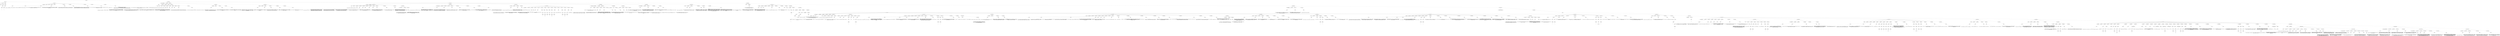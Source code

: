 digraph hierarchy {

node [fontname=Helvetica]
edge [style=dashed]

doc_0 [label="doc - 1219"]


doc_0 -> { section_1 section_2}
{rank=same; section_1 section_2}

section_1 [label="section: 1-3"]

section_2 [label="section: 34-338"]


section_1 -> { header_3 block_4 block_5 section_6}
{rank=same; header_3 block_4 block_5 section_6}

header_3 [label="0 : "]

block_4 [label="block 1-1"]

block_5 [label="block 2-3"]

section_6 [label="section: 4-33"]


block_4 -> { prose_7}
{rank=same; prose_7}

prose_7 [label="prose"]


prose_7 -> leaf_8
leaf_8  [color=Gray,shape=rectangle,fontname=Inconsolata,label=""]
block_5 -> { structure_9 structure_10}
{rank=same; structure_9 structure_10}

structure_9 [label="structure"]

structure_10 [label="structure"]


structure_9 -> { hashline_11}
{rank=same; hashline_11}

hashline_11 [label="hashline"]


hashline_11 -> { hashtag_12}
{rank=same; hashtag_12}

hashtag_12 [label="hashtag"]


hashtag_12 -> leaf_13
leaf_13  [color=Gray,shape=rectangle,fontname=Inconsolata,label=""]
structure_10 -> { hashline_14}
{rank=same; hashline_14}

hashline_14 [label="hashline"]


hashline_14 -> { hashtag_15}
{rank=same; hashtag_15}

hashtag_15 [label="hashtag"]


hashtag_15 -> leaf_16
leaf_16  [color=Gray,shape=rectangle,fontname=Inconsolata,label=""]
section_6 -> { header_17 block_18 block_19 block_20 block_21 block_22 block_23 block_24 block_25 block_26}
{rank=same; header_17 block_18 block_19 block_20 block_21 block_22 block_23 block_24 block_25 block_26}

header_17 [label="1 : Introduction"]

block_18 [label="block 4-7"]

block_19 [label="block 8-9"]

block_20 [label="block 10-12"]

block_21 [label="block 13-16"]

block_22 [label="block 17-19"]

block_23 [label="block 20-23"]

block_24 [label="block 24-26"]

block_25 [label="block 27-28"]

block_26 [label="block 29-33"]


block_18 -> { prose_27}
{rank=same; prose_27}

prose_27 [label="prose"]


prose_27 -> leaf_28
leaf_28  [color=Gray,shape=rectangle,fontname=Inconsolata,label="
Grimoire is a response to Babel.
"]
block_19 -> { prose_29}
{rank=same; prose_29}

prose_29 [label="prose"]


prose_29 -> leaf_30
leaf_30  [color=Gray,shape=rectangle,fontname=Inconsolata,label="Babel is simultaneously a kludge and the most potentially powerful language in existence.
"]
block_20 -> { prose_31}
{rank=same; prose_31}

prose_31 [label="prose"]


prose_31 -> leaf_32
leaf_32  [color=Gray,shape=rectangle,fontname=Inconsolata,label="Babel is a metalanguage. The structure of Org mode lets the user weave together code into a
living document, in a flexible, powerful way.
"]
block_21 -> { prose_33}
{rank=same; prose_33}

prose_33 [label="prose"]


prose_33 -> leaf_34
leaf_34  [color=Gray,shape=rectangle,fontname=Inconsolata,label="The name is charmingly apt. Babel exists at the top of a tower of abstractions that is teetering
on the verge of collapse. Org-mode is an extension of outline mode, which was a simple tree
editor task list.
"]
block_22 -> { prose_35}
{rank=same; prose_35}

prose_35 [label="prose"]


prose_35 -> leaf_36
leaf_36  [color=Gray,shape=rectangle,fontname=Inconsolata,label="Various users bolted stuff on, because that's how emacs grows, you bolt stuff onto it and it
continues to function because it's [[http://lispers.org/][made with alien technology]].
"]
block_23 -> { prose_37}
{rank=same; prose_37}

prose_37 [label="prose"]


prose_37 -> leaf_38
leaf_38  [color=Gray,shape=rectangle,fontname=Inconsolata,label="The problem with Babel is more than the syntax being clunky, though that's a problem. The issue is
more profoundly that Babel is built on Org, which is built on emacs. It's a language, yes,
parsers exist for other platforms. But as a runtime, it isn't portable without a lot of effort.
"]
block_24 -> { prose_39}
{rank=same; prose_39}

prose_39 [label="prose"]


prose_39 -> leaf_40
leaf_40  [color=Gray,shape=rectangle,fontname=Inconsolata,label="So much so, that we get a chance to start over. It's roughly as difficult to write Grimoire as it would be to
reimplement Babel in, say, Sublime.
"]
block_25 -> { prose_41}
{rank=same; prose_41}

prose_41 [label="prose"]


prose_41 -> leaf_42
leaf_42  [color=Gray,shape=rectangle,fontname=Inconsolata,label="In the process, we can:
"]
block_26 -> { prose_43}
{rank=same; prose_43}

prose_43 [label="prose"]


prose_43 -> leaf_44
leaf_44  [color=Gray,shape=rectangle,fontname=Inconsolata,label="  - streamline concepts, making them more orthogonal
  - clean up the clunkiness in the grammar
  - build a toolchain that will let us write magic spells in any number of languages, amassing a powerful
    collection of same. A grimoire, if you will: a living book in which magic is both written and performed.
"]
section_2 -> { header_45 block_46 section_47 section_48 section_49}
{rank=same; header_45 block_46 section_47 section_48 section_49}

header_45 [label="1 : Musings on Metasyntax"]

block_46 [label="block 34-338"]

section_47 [label="section: 35-82"]

section_48 [label="section: 105-311"]

section_49 [label="section: 339-343"]


block_46 -> { prose_50}
{rank=same; prose_50}

prose_50 [label="prose"]


prose_50 -> leaf_51
leaf_51  [color=Gray,shape=rectangle,fontname=Inconsolata,label=""]
section_47 -> { header_52 block_53 block_54 section_55 section_56 section_57}
{rank=same; header_52 block_53 block_54 section_55 section_56 section_57}

header_52 [label="2 : Constraints"]

block_53 [label="block 35-39"]

block_54 [label="block 40-82"]

section_55 [label="section: 42-68"]

section_56 [label="section: 69-82"]

section_57 [label="section: 83-104"]


block_53 -> { prose_58}
{rank=same; prose_58}

prose_58 [label="prose"]


prose_58 -> leaf_59
leaf_59  [color=Gray,shape=rectangle,fontname=Inconsolata,label="
There is a difference between a metalanguage and a literate programming language. Babel is a metalanguage,
as Grimoire is intended to be.
"]
block_54 -> { prose_60}
{rank=same; prose_60}

prose_60 [label="prose"]


prose_60 -> leaf_61
leaf_61  [color=Gray,shape=rectangle,fontname=Inconsolata,label="An effective metalanguage balances three concerns. It must be usable, readable, and parsable.
"]
section_55 -> { header_62 block_63 block_64 block_65 block_66 block_67 block_68 block_69}
{rank=same; header_62 block_63 block_64 block_65 block_66 block_67 block_68 block_69}

header_62 [label="3 : Usable"]

block_63 [label="block 42-45"]

block_64 [label="block 46-50"]

block_65 [label="block 51-54"]

block_66 [label="block 55-58"]

block_67 [label="block 59-63"]

block_68 [label="block 64-66"]

block_69 [label="block 67-68"]


block_63 -> { prose_70}
{rank=same; prose_70}

prose_70 [label="prose"]


prose_70 -> leaf_71
leaf_71  [color=Gray,shape=rectangle,fontname=Inconsolata,label="
A metalanguage is used interactively, on a deeper level than REPLs.
"]
block_64 -> { prose_72}
{rank=same; prose_72}

prose_72 [label="prose"]


prose_72 -> leaf_73
leaf_73  [color=Gray,shape=rectangle,fontname=Inconsolata,label="This is what makes working with Org so amazing. The first purpose of what became Babel
was simply editing outlines. This was outline mode, which dates back to the era when
using asterisks and =- [ ]= checkboxes in a plain ASCII text file was fairly futuristic
behavior.
"]
block_65 -> { prose_74}
{rank=same; prose_74}

prose_74 [label="prose"]


prose_74 -> leaf_75
leaf_75  [color=Gray,shape=rectangle,fontname=Inconsolata,label="You can't really call that a language either, though it's a syntax. More and more features
were attached until we have modern Babel. But because each feature was build as an extension
to the editing/runtime environment, Babel is fairly smooth to work with.
"]
block_66 -> { prose_76}
{rank=same; prose_76}

prose_76 [label="prose"]


prose_76 -> leaf_77
leaf_77  [color=Gray,shape=rectangle,fontname=Inconsolata,label="If you can handle Emacs. I can, some can't. A metalanguage is tightly coupled to its runtime,
because its runtime is its editing environment. Not much of a metalanguage if this isn't the
case.
"]
block_67 -> { prose_78}
{rank=same; prose_78}

prose_78 [label="prose"]


prose_78 -> leaf_79
leaf_79  [color=Gray,shape=rectangle,fontname=Inconsolata,label="Grimoire is the culmination of a considerable dependency chain. We need a data structure, a
parser to work with the data structure, and an editing environment that builds on these. For
maximum enjoyment, we'll want a custom terminal that enhances the xterm protocol with a few
features, most notably graphics.
"]
block_68 -> { prose_80}
{rank=same; prose_80}

prose_80 [label="prose"]


prose_80 -> leaf_81
leaf_81  [color=Gray,shape=rectangle,fontname=Inconsolata,label="Just like I have trouble writing Lua without burning huge amounts of time planning out Clu, I
can't use Org without doing the same for Grimoire. It's all related: I need a really good parser.
"]
block_69 -> { prose_82}
{rank=same; prose_82}

prose_82 [label="prose"]


prose_82 -> leaf_83
leaf_83  [color=Gray,shape=rectangle,fontname=Inconsolata,label="[[https://github.com/UpstandingHackers/hammer][hammer]] is the leading contender. But back to Grimoire.
"]
section_56 -> { header_84 block_85 block_86 block_87}
{rank=same; header_84 block_85 block_86 block_87}

header_84 [label="3 : Readable"]

block_85 [label="block 69-74"]

block_86 [label="block 75-78"]

block_87 [label="block 79-82"]


block_85 -> { prose_88}
{rank=same; prose_88}

prose_88 [label="prose"]


prose_88 -> leaf_89
leaf_89  [color=Gray,shape=rectangle,fontname=Inconsolata,label="
Grimoire is designed to be read.  It's important that the raw syntax not
 break the reader's flow.  A good metalanguage lets the user employ just
 as much magic as she's comfortable with, without imposing more.
"]
block_86 -> { prose_90}
{rank=same; prose_90}

prose_90 [label="prose"]


prose_90 -> leaf_91
leaf_91  [color=Gray,shape=rectangle,fontname=Inconsolata,label="Our syntax is  designed to support this. As such  it is deeply concerned
with matters  such as indentation  and whitespacing, which are  basic to
readability.
"]
block_87 -> { prose_92}
{rank=same; prose_92}

prose_92 [label="prose"]


prose_92 -> leaf_93
leaf_93  [color=Gray,shape=rectangle,fontname=Inconsolata,label="It will be quite possible and indeed comfortable to write pure documents
such  as blog  posts in  Grimoire form.  In that  use case  it resembles
Markdown.
"]
section_57 -> { header_94 block_95 block_96 block_97 block_98 block_99}
{rank=same; header_94 block_95 block_96 block_97 block_98 block_99}

header_94 [label="3 : Parsable"]

block_95 [label="block 83-89"]

block_96 [label="block 90-93"]

block_97 [label="block 94-97"]

block_98 [label="block 98-101"]

block_99 [label="block 102-104"]


block_95 -> { prose_100}
{rank=same; prose_100}

prose_100 [label="prose"]


prose_100 -> leaf_101
leaf_101  [color=Gray,shape=rectangle,fontname=Inconsolata,label="
Grimoire  documents are  intended  to be  highly  convoluted. The  basic
editing operation  is the fold. The  Grimoire editor must be  capable of
handling documents in the tens of megabytes with a complex and preserved
folding structure.
"]
block_96 -> { prose_102}
{rank=same; prose_102}

prose_102 [label="prose"]


prose_102 -> leaf_103
leaf_103  [color=Gray,shape=rectangle,fontname=Inconsolata,label="This requires  a ground-up  editing environment  rewrite to  employ data
structures   with   correct   big-O    complexity   and   an   efficient
implementation.
"]
block_97 -> { prose_104}
{rank=same; prose_104}

prose_104 [label="prose"]


prose_104 -> leaf_105
leaf_105  [color=Gray,shape=rectangle,fontname=Inconsolata,label="This  also  requires  that  the   language  be  well-designed  for  easy
recognition of the structural elements. As this document evolves, I will
be defining a grammar in the syntax preferred by barbarian.
"]
block_98 -> { prose_106}
{rank=same; prose_106}

prose_106 [label="prose"]


prose_106 -> leaf_107
leaf_107  [color=Gray,shape=rectangle,fontname=Inconsolata,label="Grimoire is  an error-free  language. There  are several  concepts which
interact to  create this, namely  structure, prose, well-  and malformed
structure, and validity.
"]
block_99 -> { prose_108}
{rank=same; prose_108}

prose_108 [label="prose"]


prose_108 -> leaf_109
leaf_109  [color=Gray,shape=rectangle,fontname=Inconsolata,label="A parser for Grimoire which doesn't  succeed without error for any utf-8
string is not valid.
"]
section_48 -> { header_110 block_111 section_112 section_113 section_114 section_115 section_116 section_117}
{rank=same; header_110 block_111 section_112 section_113 section_114 section_115 section_116 section_117}

header_110 [label="2 : Structure"]

block_111 [label="block 105-311"]

section_112 [label="section: 109-149"]

section_113 [label="section: 161-190"]

section_114 [label="section: 191-200"]

section_115 [label="section: 253-285"]

section_116 [label="section: 295-311"]

section_117 [label="section: 312-338"]


block_111 -> { prose_118}
{rank=same; prose_118}

prose_118 [label="prose"]


prose_118 -> leaf_119
leaf_119  [color=Gray,shape=rectangle,fontname=Inconsolata,label="
This is a top-down look at Grimoire's proposed syntax.
"]
section_112 -> { header_120 block_121 block_122 block_123 block_124 block_125 block_126 block_127 block_128 block_129 section_130}
{rank=same; header_120 block_121 block_122 block_123 block_124 block_125 block_126 block_127 block_128 block_129 section_130}

header_120 [label="3 : Encoding"]

block_121 [label="block 109-112"]

block_122 [label="block 113-118"]

block_123 [label="block 119-123"]

block_124 [label="block 124-128"]

block_125 [label="block 129-131"]

block_126 [label="block 132-135"]

block_127 [label="block 136-140"]

block_128 [label="block 141-143"]

block_129 [label="block 144-149"]

section_130 [label="section: 150-160"]


block_121 -> { prose_131}
{rank=same; prose_131}

prose_131 [label="prose"]


prose_131 -> leaf_132
leaf_132  [color=Gray,shape=rectangle,fontname=Inconsolata,label="
Grimoire is defined in terms of utf-8.
"]
block_122 -> { prose_133}
{rank=same; prose_133}

prose_133 [label="prose"]


prose_133 -> leaf_134
leaf_134  [color=Gray,shape=rectangle,fontname=Inconsolata,label="The core syntax is defined in terms of the reachable keys on a US keyboard.
This tradition is firmly entrenched in the mid teens, and I have no
designs on budging that at present. The miser in me likes that they're
a byte each. The lawyer in me insists that this isn't ASCII, which is a
seven-bit legacy encoding. All aspects of utf-8 are equally meaningful.
"]
block_123 -> { prose_135}
{rank=same; prose_135}

prose_135 [label="prose"]


prose_135 -> leaf_136
leaf_136  [color=Gray,shape=rectangle,fontname=Inconsolata,label="We aren't at all afraid to use Unicode characters to display aspects
of the runtime. In fact we favor this, as it marks those operations
as distinctive. Most people can't type ⦿ without effort (I can't)
and it's easy to recognize as a folded drawer once you've seen a couple.
"]
block_124 -> { prose_137}
{rank=same; prose_137}

prose_137 [label="prose"]


prose_137 -> leaf_138
leaf_138  [color=Gray,shape=rectangle,fontname=Inconsolata,label="Grimoire is case sensitive and uses lower-snake-case for built-in English
phrases. There is a convention (see classes) that uses capitalization of
user words to affect semantics. This may be overridden with other rules
for languages that lack the majuscule-miniscule distinction.
"]
block_125 -> { prose_139}
{rank=same; prose_139}

prose_139 [label="prose"]


prose_139 -> leaf_140
leaf_140  [color=Gray,shape=rectangle,fontname=Inconsolata,label="I want Grimoire to have correct Unicode handling, for some value of
correct. It can't be considered 1.0 without this.
"]
block_126 -> { prose_141}
{rank=same; prose_141}

prose_141 [label="prose"]


prose_141 -> leaf_142
leaf_142  [color=Gray,shape=rectangle,fontname=Inconsolata,label="Bidirectional handling in a context that's indentation sensitive is
an example of something subtle. Grimoire uses indentation in various
ways, so here's the rule:
"]
block_127 -> { prose_143}
{rank=same; prose_143}

prose_143 [label="prose"]


prose_143 -> leaf_144
leaf_144  [color=Gray,shape=rectangle,fontname=Inconsolata,label="Any newline that has a reversed direction ends indentation. So if
you are going ltr, issue an rtl marker, and a newline, your indentation
level is zero. If you reverse direction twice in a line, you keep
your indentation level. Three times, you lose it.
"]
block_128 -> { prose_145}
{rank=same; prose_145}

prose_145 [label="prose"]


prose_145 -> leaf_146
leaf_146  [color=Gray,shape=rectangle,fontname=Inconsolata,label="I'd love to get a Hebrew and/or Arabic fluent hacker on the project
early, to make sure this works correctly.
"]
block_129 -> { prose_147}
{rank=same; prose_147}

prose_147 [label="prose"]


prose_147 -> leaf_148
leaf_148  [color=Gray,shape=rectangle,fontname=Inconsolata,label="Another thing I want to get right is equivalence. If you have a
variable called \"Glück\" the compiler shouldn't complain if it's
rendered in either of the valid ways. For some sequences that's
\"any of the valid ways\". If we normalized your prose, you might
have problems later, so we don't want to solve it that way.
"]
section_130 -> { header_149 block_150 block_151}
{rank=same; header_149 block_150 block_151}

header_149 [label="4 : Internationalization"]

block_150 [label="block 150-155"]

block_151 [label="block 156-160"]


block_150 -> { prose_152}
{rank=same; prose_152}

prose_152 [label="prose"]


prose_152 -> leaf_153
leaf_153  [color=Gray,shape=rectangle,fontname=Inconsolata,label="
All parts of Grimoire defined in English will be namespaced
as =en:/=, and loaded by default. Other languages will be added
when there is a fluent maintainer available.
"]
block_151 -> { prose_154}
{rank=same; prose_154}

prose_154 [label="prose"]


prose_154 -> leaf_155
leaf_155  [color=Gray,shape=rectangle,fontname=Inconsolata,label="Note  that  many  words  aren't  truly English.  Notably  the  names  of
programming languages are  the same in all human languages.   A tag like
=#author= can be namespaced =#fr:/auteur= and will be, but =#!python= is not
in the =en:/= namespace.
"]
section_113 -> { header_156 block_157 block_158 block_159 block_160 block_161 block_162 block_163}
{rank=same; header_156 block_157 block_158 block_159 block_160 block_161 block_162 block_163}

header_156 [label="3 : Prose and Structure"]

block_157 [label="block 161-164"]

block_158 [label="block 165-170"]

block_159 [label="block 171-175"]

block_160 [label="block 176-178"]

block_161 [label="block 179-182"]

block_162 [label="block 183-187"]

block_163 [label="block 188-190"]


block_157 -> { prose_164}
{rank=same; prose_164}

prose_164 [label="prose"]


prose_164 -> leaf_165
leaf_165  [color=Gray,shape=rectangle,fontname=Inconsolata,label="
The major distinction Grimoire draws is between prose and structure.
"]
block_158 -> { prose_166}
{rank=same; prose_166}

prose_166 [label="prose"]


prose_166 -> leaf_167
leaf_167  [color=Gray,shape=rectangle,fontname=Inconsolata,label="Prose is the default parsing state. It is far from unstructured from the
runtime  perspective. Although  this needn't  be embedded  in the  parse
tree,  Grimoire   understands  concepts   such  as   paragraphs,  words,
punctuation,  capital letters,  languages, and  anything else  proper to
prose.
"]
block_159 -> { prose_168}
{rank=same; prose_168}

prose_168 [label="prose"]


prose_168 -> leaf_169
leaf_169  [color=Gray,shape=rectangle,fontname=Inconsolata,label="I refer to human languages, but Grimoire understands programming languages
also. In principle, all of them, it shouldn't be harder to add them than
it is to call them from shell, though getting a runtime rigged up to
another runtime always calls for some finesse to derive a good experience.
"]
block_160 -> { prose_170}
{rank=same; prose_170}

prose_170 [label="prose"]


prose_170 -> leaf_171
leaf_171  [color=Gray,shape=rectangle,fontname=Inconsolata,label="\"Programming languages\" is overly specific. Grimoire draws a distinction
between prose and structure. Blocks may contain either, or both.
"]
block_161 -> { prose_172}
{rank=same; prose_172}

prose_172 [label="prose"]


prose_172 -> leaf_173
leaf_173  [color=Gray,shape=rectangle,fontname=Inconsolata,label="Something that's nice about a language build on a prose/structure
relationship is that it can be error free. Anything *grym* can't build into
a structure is just prose.
"]
block_162 -> { prose_174}
{rank=same; prose_174}

prose_174 [label="prose"]


prose_174 -> leaf_175
leaf_175  [color=Gray,shape=rectangle,fontname=Inconsolata,label="Markdown has this property. Sometimes you run into crappy parsers which
build errors into Markdown, which is just obnoxious. If you [[http://daringfireball.net/projects/markdown/syntax][RTFM]],
you'll find the word \"error\" once. Helpfully explaining how Markdown
keeps you from making one.
"]
block_163 -> { prose_176}
{rank=same; prose_176}

prose_176 [label="prose"]


prose_176 -> leaf_177
leaf_177  [color=Gray,shape=rectangle,fontname=Inconsolata,label="We do what we can to make the document look the same as it is
in fact structured. Syntax highlighting handles the edge cases.
"]
section_114 -> { header_178 block_179 block_180 block_181 section_182}
{rank=same; header_178 block_179 block_180 block_181 section_182}

header_178 [label="3 : Ownership"]

block_179 [label="block 191-194"]

block_180 [label="block 195-198"]

block_181 [label="block 199-200"]

section_182 [label="section: 201-252"]


block_179 -> { prose_183}
{rank=same; prose_183}

prose_183 [label="prose"]


prose_183 -> leaf_184
leaf_184  [color=Gray,shape=rectangle,fontname=Inconsolata,label="
The basic structural relationship in Grimoire is ownership.
"]
block_180 -> { prose_185}
{rank=same; prose_185}

prose_185 [label="prose"]


prose_185 -> leaf_186
leaf_186  [color=Gray,shape=rectangle,fontname=Inconsolata,label="Root elements of a heirarchy own their children, blocks own
lines that refer to that block. Indentation has a subtle but
regular interaction with ownership; it does what you expect.
"]
block_181 -> { prose_187}
{rank=same; prose_187}

prose_187 [label="prose"]


prose_187 -> leaf_188
leaf_188  [color=Gray,shape=rectangle,fontname=Inconsolata,label="Edge cases are resolved using the cling rule.
"]
section_182 -> { header_189 block_190 block_191 block_192 block_193 block_194 block_195 block_196 block_197 block_198 block_199 block_200 block_201 block_202 block_203}
{rank=same; header_189 block_190 block_191 block_192 block_193 block_194 block_195 block_196 block_197 block_198 block_199 block_200 block_201 block_202 block_203}

header_189 [label="4 : The Cling Rule"]

block_190 [label="block 201-205"]

block_191 [label="block 206-209"]

block_192 [label="block 210-213"]

block_193 [label="block 214-217"]

block_194 [label="block 218-224"]

block_195 [label="block 225-228"]

block_196 [label="block 229-232"]

block_197 [label="block 233-235"]

block_198 [label="block 236-239"]

block_199 [label="block 240-241"]

block_200 [label="block 242-244"]

block_201 [label="block 245-247"]

block_202 [label="block 248-250"]

block_203 [label="block 251-252"]


block_190 -> { prose_204}
{rank=same; prose_204}

prose_204 [label="prose"]


prose_204 -> leaf_205
leaf_205  [color=Gray,shape=rectangle,fontname=Inconsolata,label="
The cling rule specifies that a group 'clings' to another group when
it is closer to that group than the other group. Ties resolve down.
"]
block_191 -> { prose_206}
{rank=same; prose_206}

prose_206 [label="prose"]


prose_206 -> leaf_207
leaf_207  [color=Gray,shape=rectangle,fontname=Inconsolata,label="This should make it intuitive to group elements that aren't grouping the
way you expect: put in whitespace until the block is visually distinguished
from the surroundings.
"]
block_192 -> { prose_208}
{rank=same; prose_208}

prose_208 [label="prose"]


prose_208 -> leaf_209
leaf_209  [color=Gray,shape=rectangle,fontname=Inconsolata,label="Cling applies between blocks which are at the same level of ownership.
Ownership has precedence over cling: all blocks underneath e.g. a header
line are owned by that line, newlines notwithstanding.
"]
block_193 -> { prose_210}
{rank=same; prose_210}

prose_210 [label="prose"]


prose_210 -> leaf_211
leaf_211  [color=Gray,shape=rectangle,fontname=Inconsolata,label="Note that indentation of e.g. lists invokes the cling rule within the
indentation level.

"]
block_194 -> { structure_212 structure_213}
{rank=same; structure_212 structure_213}

structure_212 [label="structure"]

structure_213 [label="structure"]


structure_212 -> { hashline_214}
{rank=same; hashline_214}

hashline_214 [label="hashline"]


hashline_214 -> { hashtag_215}
{rank=same; hashtag_215}

hashtag_215 [label="hashtag"]


hashtag_215 -> leaf_216
leaf_216  [color=Gray,shape=rectangle,fontname=Inconsolata,label=""]
structure_213 -> { hashline_217}
{rank=same; hashline_217}

hashline_217 [label="hashline"]


hashline_217 -> { hashtag_218}
{rank=same; hashtag_218}

hashtag_218 [label="hashtag"]


hashtag_218 -> leaf_219
leaf_219  [color=Gray,shape=rectangle,fontname=Inconsolata,label="tag"]
block_195 -> { structure_220}
{rank=same; structure_220}

structure_220 [label="structure"]


structure_220 -> { hashline_221}
{rank=same; hashline_221}

hashline_221 [label="hashline"]


hashline_221 -> { hashtag_222}
{rank=same; hashtag_222}

hashtag_222 [label="hashtag"]


hashtag_222 -> leaf_223
leaf_223  [color=Gray,shape=rectangle,fontname=Inconsolata,label=""]
block_196 -> { structure_224}
{rank=same; structure_224}

structure_224 [label="structure"]


structure_224 -> { hashline_225}
{rank=same; hashline_225}

hashline_225 [label="hashline"]


hashline_225 -> { hashtag_226}
{rank=same; hashtag_226}

hashtag_226 [label="hashtag"]


hashtag_226 -> leaf_227
leaf_227  [color=Gray,shape=rectangle,fontname=Inconsolata,label=""]
block_197 -> { structure_228}
{rank=same; structure_228}

structure_228 [label="structure"]


structure_228 -> { hashline_229}
{rank=same; hashline_229}

hashline_229 [label="hashline"]


hashline_229 -> { hashtag_230}
{rank=same; hashtag_230}

hashtag_230 [label="hashtag"]


hashtag_230 -> leaf_231
leaf_231  [color=Gray,shape=rectangle,fontname=Inconsolata,label="tag"]
block_198 -> { structure_232}
{rank=same; structure_232}

structure_232 [label="structure"]


structure_232 -> { hashline_233}
{rank=same; hashline_233}

hashline_233 [label="hashline"]


hashline_233 -> { hashtag_234}
{rank=same; hashtag_234}

hashtag_234 [label="hashtag"]


hashtag_234 -> leaf_235
leaf_235  [color=Gray,shape=rectangle,fontname=Inconsolata,label=""]
block_199 -> { prose_236}
{rank=same; prose_236}

prose_236 [label="prose"]


prose_236 -> leaf_237
leaf_237  [color=Gray,shape=rectangle,fontname=Inconsolata,label="Even clings are resolved forwards:
"]
block_200 -> { structure_238}
{rank=same; structure_238}

structure_238 [label="structure"]


structure_238 -> { hashline_239}
{rank=same; hashline_239}

hashline_239 [label="hashline"]


hashline_239 -> { hashtag_240}
{rank=same; hashtag_240}

hashtag_240 [label="hashtag"]


hashtag_240 -> leaf_241
leaf_241  [color=Gray,shape=rectangle,fontname=Inconsolata,label=""]
block_201 -> { structure_242}
{rank=same; structure_242}

structure_242 [label="structure"]


structure_242 -> { hashline_243}
{rank=same; hashline_243}

hashline_243 [label="hashline"]


hashline_243 -> { hashtag_244}
{rank=same; hashtag_244}

hashtag_244 [label="hashtag"]


hashtag_244 -> leaf_245
leaf_245  [color=Gray,shape=rectangle,fontname=Inconsolata,label="tag"]
block_202 -> { structure_246}
{rank=same; structure_246}

structure_246 [label="structure"]


structure_246 -> { hashline_247}
{rank=same; hashline_247}

hashline_247 [label="hashline"]


hashline_247 -> { hashtag_248}
{rank=same; hashtag_248}

hashtag_248 [label="hashtag"]


hashtag_248 -> leaf_249
leaf_249  [color=Gray,shape=rectangle,fontname=Inconsolata,label=""]
block_203 -> { prose_250}
{rank=same; prose_250}

prose_250 [label="prose"]


prose_250 -> leaf_251
leaf_251  [color=Gray,shape=rectangle,fontname=Inconsolata,label="be considered bad style.
"]
section_115 -> { header_252 block_253 section_254 section_255 section_256}
{rank=same; header_252 block_253 section_254 section_255 section_256}

header_252 [label="3 : Whitespace, Lines, and Indentation."]

block_253 [label="block 253-285"]

section_254 [label="section: 258-279"]

section_255 [label="section: 280-285"]

section_256 [label="section: 286-294"]


block_253 -> { prose_257}
{rank=same; prose_257}

prose_257 [label="prose"]


prose_257 -> leaf_258
leaf_258  [color=Gray,shape=rectangle,fontname=Inconsolata,label="
Grimoire is a structured document format. There are semantics associated
with every character we encode.
"]
section_254 -> { header_259 block_260 block_261 block_262 block_263 block_264}
{rank=same; header_259 block_260 block_261 block_262 block_263 block_264}

header_259 [label="4 : Whitespace"]

block_260 [label="block 258-262"]

block_261 [label="block 263-265"]

block_262 [label="block 266-271"]

block_263 [label="block 272-276"]

block_264 [label="block 277-279"]


block_260 -> { prose_265}
{rank=same; prose_265}

prose_265 [label="prose"]


prose_265 -> leaf_266
leaf_266  [color=Gray,shape=rectangle,fontname=Inconsolata,label="
Whitespace is either the space or newline character. Returns are removed,
tabs resolved to two spaces by the formatter, the latter is warned against.
"]
block_261 -> { prose_267}
{rank=same; prose_267}

prose_267 [label="prose"]


prose_267 -> leaf_268
leaf_268  [color=Gray,shape=rectangle,fontname=Inconsolata,label="Most of the token-like categories we refer to must be surrounded by
whitespace. Newlines have semantics more often than they do not.
"]
block_262 -> { prose_269}
{rank=same; prose_269}

prose_269 [label="prose"]


prose_269 -> leaf_270
leaf_270  [color=Gray,shape=rectangle,fontname=Inconsolata,label="Unicode actually contains quite a number of whitespace characters. They are
all treated as a single ordinary space. If that space is semantically meaningful,
as in the space between =*** A Headline=, it is filtered into an ordinary space.
Otherwise it's considered prose, the only filtration prose receives is tab->space
conversion.
"]
block_263 -> { prose_271}
{rank=same; prose_271}

prose_271 [label="prose"]


prose_271 -> leaf_272
leaf_272  [color=Gray,shape=rectangle,fontname=Inconsolata,label="Grimoire mercilessly enforces tab-space conversion, even on your code blocks.
I will cling to this tenet as long as I can, the tab character needs to die,
the world has decided, that key is special and shouldn't insert a special
dropping that looks like n spaces.
"]
block_264 -> { prose_273}
{rank=same; prose_273}

prose_273 [label="prose"]


prose_273 -> leaf_274
leaf_274  [color=Gray,shape=rectangle,fontname=Inconsolata,label="*make*? Outta my face with make. Yes, we'll have a make syntax, yes, it will
put the tabs back in.
"]
section_255 -> { header_275 block_276}
{rank=same; header_275 block_276}

header_275 [label="4 : Lines"]

block_276 [label="block 280-285"]


block_276 -> { prose_277}
{rank=same; prose_277}

prose_277 [label="prose"]


prose_277 -> leaf_278
leaf_278  [color=Gray,shape=rectangle,fontname=Inconsolata,label="
When we refer to the beginning of a line, this allows for spaces before the
reference point. We call the absolute beginning of a line the first
position.
"]
section_256 -> { header_279 block_280 block_281 block_282}
{rank=same; header_279 block_280 block_281 block_282}

header_279 [label="4 : Indentation"]

block_280 [label="block 286-290"]

block_281 [label="block 291-292"]

block_282 [label="block 293-294"]


block_280 -> { prose_283}
{rank=same; prose_283}

prose_283 [label="prose"]


prose_283 -> leaf_284
leaf_284  [color=Gray,shape=rectangle,fontname=Inconsolata,label="
Grimoire is an indentation-aware language. Most kinds of block can be
arcically[fn:1] ordered by means of indentation.
"]
block_281 -> { prose_285}
{rank=same; prose_285}

prose_285 [label="prose"]


prose_285 -> leaf_286
leaf_286  [color=Gray,shape=rectangle,fontname=Inconsolata,label="Indentation follows [[http://nim-lang.org/manual.html#indentation][Nim rules]].
"]
block_282 -> { prose_287}
{rank=same; prose_287}

prose_287 [label="prose"]


prose_287 -> leaf_288
leaf_288  [color=Gray,shape=rectangle,fontname=Inconsolata,label="[fn:1] There's nothing sacred about ordered subrules, and if we're making up
a new word, let's drop the silent h. Webster was a cool guy."]
section_116 -> { header_289 block_290 block_291 block_292 block_293}
{rank=same; header_289 block_290 block_291 block_292 block_293}

header_289 [label="3 : Order of Recognition"]

block_290 [label="block 295-300"]

block_291 [label="block 301-305"]

block_292 [label="block 306-309"]

block_293 [label="block 310-311"]


block_290 -> { prose_294}
{rank=same; prose_294}

prose_294 [label="prose"]


prose_294 -> leaf_295
leaf_295  [color=Gray,shape=rectangle,fontname=Inconsolata,label="
Starting from the neutral context, which is always at a newline, Grimoire
tries to make one of its initializing special forms. Failing that, it will
begin a prose block.
"]
block_291 -> { prose_296}
{rank=same; prose_296}

prose_296 [label="prose"]


prose_296 -> leaf_297
leaf_297  [color=Gray,shape=rectangle,fontname=Inconsolata,label="If there is whitespace, it affects indentation level in indicated ways.
They will not directly affect the semantics of the following form, that is,
these rules apply after any potentially block-ending newline, apart from
spaces that may be found between the newline and the character.
"]
block_292 -> { prose_298}
{rank=same; prose_298}

prose_298 [label="prose"]


prose_298 -> leaf_299
leaf_299  [color=Gray,shape=rectangle,fontname=Inconsolata,label="At present,  =*=, =#=,  =|=, =-=,  , =~=,  =@=, =:=  and ={=  all create
special  contexts.  A  special  context  creates a  block  in a  context
specific way.
"]
block_293 -> { prose_300}
{rank=same; prose_300}

prose_300 [label="prose"]


prose_300 -> leaf_301
leaf_301  [color=Gray,shape=rectangle,fontname=Inconsolata,label="Blocks have a left associativity which can be recursive.
"]
section_117 -> { header_302 block_303 block_304 block_305 block_306 block_307}
{rank=same; header_302 block_303 block_304 block_305 block_306 block_307}

header_302 [label="3 : Blocks"]

block_303 [label="block 312-315"]

block_304 [label="block 316-318"]

block_305 [label="block 319-323"]

block_306 [label="block 324-331"]

block_307 [label="block 332-338"]


block_303 -> { prose_308}
{rank=same; prose_308}

prose_308 [label="prose"]


prose_308 -> leaf_309
leaf_309  [color=Gray,shape=rectangle,fontname=Inconsolata,label="
Grimoire is oriented around blocks.
"]
block_304 -> { prose_310}
{rank=same; prose_310}

prose_310 [label="prose"]


prose_310 -> leaf_311
leaf_311  [color=Gray,shape=rectangle,fontname=Inconsolata,label="Blocks are at least one line long,  all restarts are on a new line.  Any
syntactic structure smaller than a block we call an element.
"]
block_305 -> { prose_312}
{rank=same; prose_312}

prose_312 [label="prose"]


prose_312 -> leaf_313
leaf_313  [color=Gray,shape=rectangle,fontname=Inconsolata,label="Some types of blocks nest.  A document is a single  block.  There may be
other semantic units such as directories, I'd think a language that uses
strict  nested heirarchy  as powerfully  as Grimoire  could dictate  the
semantics of a file system, but that's currently out of scope.
"]
block_306 -> { prose_314}
{rank=same; prose_314}

prose_314 [label="prose"]


prose_314 -> leaf_315
leaf_315  [color=Gray,shape=rectangle,fontname=Inconsolata,label="Indentation is relevant to some  kinds of blocks. In general, whitespace
matters quite a  bit in a Grimoire  document. We keep some  of the warts
out because the tab character is  illegal, and there will be a mandatory
formatter, =grym  fmt= if  you will, that  does everything  from turning
=**bold**=  into =*bold*=  (because the  extra stars  weren't used),  to
newline stripping, and so on.  This is normally applied incrementally by
the runtime editing environment.
"]
block_307 -> { prose_316}
{rank=same; prose_316}

prose_316 [label="prose"]


prose_316 -> leaf_317
leaf_317  [color=Gray,shape=rectangle,fontname=Inconsolata,label="Indentation is human  readable and, with some care, a  computer may come
to the  same conclusions a  human would. I'm  still wary of  Python, but
there's no good  reason, unless the headache of most  Python not working
correctly  on my  computer, for  reasons I  can't track  down that  seem
related to  there being two languages  invoked as 'python', counts  as a
good reason.
"]
section_49 -> { header_318 block_319 section_320}
{rank=same; header_318 block_319 section_320}

header_318 [label="2 : Syntax"]

block_319 [label="block 339-343"]

section_320 [label="section: 344-407"]


block_319 -> { prose_321}
{rank=same; prose_321}

prose_321 [label="prose"]


prose_321 -> leaf_322
leaf_322  [color=Gray,shape=rectangle,fontname=Inconsolata,label="
Now that we've established the basic constraints, let's
start our recursive descent into the parse.
"]
section_320 -> { header_323 block_324 block_325 block_326 block_327 block_328 block_329 block_330 section_331 section_332}
{rank=same; header_323 block_324 block_325 block_326 block_327 block_328 block_329 block_330 section_331 section_332}

header_323 [label="3 : Headers"]

block_324 [label="block 344-348"]

block_325 [label="block 349-353"]

block_326 [label="block 354-359"]

block_327 [label="block 360-361"]

block_328 [label="block 362-364"]

block_329 [label="block 365-366"]

block_330 [label="block 367-407"]

section_331 [label="section: 368-368"]

section_332 [label="section: 408-419"]


block_324 -> { prose_333}
{rank=same; prose_333}

prose_333 [label="prose"]


prose_333 -> leaf_334
leaf_334  [color=Gray,shape=rectangle,fontname=Inconsolata,label="
Grimoire is arcically constrained by structure groups,
called headers.
"]
block_325 -> { prose_335}
{rank=same; prose_335}

prose_335 [label="prose"]


prose_335 -> leaf_336
leaf_336  [color=Gray,shape=rectangle,fontname=Inconsolata,label="These start on a new line and begin with any number of  =*=. These must
be followed by a space mark to be valid. Contra Babel, you may
have a content-free header line, provided a space is found before the
newline.
"]
block_326 -> { prose_337}
{rank=same; prose_337}

prose_337 [label="prose"]


prose_337 -> leaf_338
leaf_338  [color=Gray,shape=rectangle,fontname=Inconsolata,label="In weaves and the like, headers represent document structure. Their
intention is structural: they support the same syntax as lists,
but the user is expected to use lists for list purposes. Putting
[TODO] in a header line should mean you have a document-specific
task to perform in that block.
"]
block_327 -> { prose_339}
{rank=same; prose_339}

prose_339 [label="prose"]


prose_339 -> leaf_340
leaf_340  [color=Gray,shape=rectangle,fontname=Inconsolata,label="Contra Babel, you may put spaces before the beginning of a header line.
"]
block_328 -> { prose_341}
{rank=same; prose_341}

prose_341 [label="prose"]


prose_341 -> leaf_342
leaf_342  [color=Gray,shape=rectangle,fontname=Inconsolata,label="The semantics of header lines are entirely determined by
the number of stars.
"]
block_329 -> { prose_343}
{rank=same; prose_343}

prose_343 [label="prose"]


prose_343 -> leaf_344
leaf_344  [color=Gray,shape=rectangle,fontname=Inconsolata,label="If you write
"]
block_330 -> { structure_345}
{rank=same; structure_345}

structure_345 [label="structure"]


structure_345 -> { hashline_346}
{rank=same; hashline_346}

hashline_346 [label="hashline"]


hashline_346 -> { hashtag_347}
{rank=same; hashtag_347}

hashtag_347 [label="hashtag"]


hashtag_347 -> leaf_348
leaf_348  [color=Gray,shape=rectangle,fontname=Inconsolata,label=""]
section_331 -> { header_349 block_350 section_351}
{rank=same; header_349 block_350 section_351}

header_349 [label="1 : Top Header"]

block_350 [label="block 368-368"]

section_351 [label="section: 369-380"]


block_350 -> { prose_352}
{rank=same; prose_352}

prose_352 [label="prose"]


prose_352 -> leaf_353
leaf_353  [color=Gray,shape=rectangle,fontname=Inconsolata,label=""]
section_351 -> { header_354 block_355 block_356 section_357}
{rank=same; header_354 block_355 block_356 section_357}

header_354 [label="2 : Second Header"]

block_355 [label="block 369-379"]

block_356 [label="block 380-380"]

section_357 [label="section: 381-381"]


block_355 -> { structure_358}
{rank=same; structure_358}

structure_358 [label="structure"]


structure_358 -> { hashline_359}
{rank=same; hashline_359}

hashline_359 [label="hashline"]


hashline_359 -> { hashtag_360}
{rank=same; hashtag_360}

hashtag_360 [label="hashtag"]


hashtag_360 -> leaf_361
leaf_361  [color=Gray,shape=rectangle,fontname=Inconsolata,label=""]
block_356 -> { structure_362}
{rank=same; structure_362}

structure_362 [label="structure"]


structure_362 -> { hashline_363}
{rank=same; hashline_363}

hashline_363 [label="hashline"]


hashline_363 -> { hashtag_364}
{rank=same; hashtag_364}

hashtag_364 [label="hashtag"]


hashtag_364 -> leaf_365
leaf_365  [color=Gray,shape=rectangle,fontname=Inconsolata,label=""]
section_357 -> { header_366 block_367 section_368}
{rank=same; header_366 block_367 section_368}

header_366 [label="1 : Top Header ▼"]

block_367 [label="block 381-381"]

section_368 [label="section: 382-731"]


block_367 -> { prose_369}
{rank=same; prose_369}

prose_369 [label="prose"]


prose_369 -> leaf_370
leaf_370  [color=Gray,shape=rectangle,fontname=Inconsolata,label=""]
section_368 -> { header_371 block_372 block_373 block_374 block_375 section_376 section_377 section_378 section_379 section_380 section_381 section_382 section_383 section_384 section_385}
{rank=same; header_371 block_372 block_373 block_374 block_375 section_376 section_377 section_378 section_379 section_380 section_381 section_382 section_383 section_384 section_385}

header_371 [label="2 : Second Header ►"]

block_372 [label="block 382-389"]

block_373 [label="block 390-391"]

block_374 [label="block 392-395"]

block_375 [label="block 396-731"]

section_376 [label="section: 398-407"]

section_377 [label="section: 422-440"]

section_378 [label="section: 441-481"]

section_379 [label="section: 489-501"]

section_380 [label="section: 502-558"]

section_381 [label="section: 567-593"]

section_382 [label="section: 594-611"]

section_383 [label="section: 612-672"]

section_384 [label="section: 691-731"]

section_385 [label="section: 732-741"]


block_372 -> { structure_386}
{rank=same; structure_386}

structure_386 [label="structure"]


structure_386 -> { hashline_387}
{rank=same; hashline_387}

hashline_387 [label="hashline"]


hashline_387 -> { hashtag_388}
{rank=same; hashtag_388}

hashtag_388 [label="hashtag"]


hashtag_388 -> leaf_389
leaf_389  [color=Gray,shape=rectangle,fontname=Inconsolata,label=""]
block_373 -> { prose_390}
{rank=same; prose_390}

prose_390 [label="prose"]


prose_390 -> leaf_391
leaf_391  [color=Gray,shape=rectangle,fontname=Inconsolata,label="may contain any number of blocks.
"]
block_374 -> { prose_392}
{rank=same; prose_392}

prose_392 [label="prose"]


prose_392 -> leaf_393
leaf_393  [color=Gray,shape=rectangle,fontname=Inconsolata,label="\"begins\" means first non-whitespace character. Indentation levels are tracked by
Nim rules, obviously a Grimoire document can contain no tab marks
and if any wander in they become four spaces.
"]
block_375 -> { prose_394}
{rank=same; prose_394}

prose_394 [label="prose"]


prose_394 -> leaf_395
leaf_395  [color=Gray,shape=rectangle,fontname=Inconsolata,label="Contra other block forms, tags may not precede a headline.
"]
section_376 -> { header_396 block_397 block_398 block_399}
{rank=same; header_396 block_397 block_398 block_399}

header_396 [label="4 : Header Lines"]

block_397 [label="block 398-402"]

block_398 [label="block 403-405"]

block_399 [label="block 406-407"]


block_397 -> { prose_400}
{rank=same; prose_400}

prose_400 [label="prose"]


prose_400 -> leaf_401
leaf_401  [color=Gray,shape=rectangle,fontname=Inconsolata,label="
Anything after a run of =*= and a space, and before a newline, is
a header line.
"]
block_398 -> { prose_402}
{rank=same; prose_402}

prose_402 [label="prose"]


prose_402 -> leaf_403
leaf_403  [color=Gray,shape=rectangle,fontname=Inconsolata,label="Header lines and list lines are structured identically. If I discover
a necessary exception, I'll note it.
"]
block_399 -> { prose_404}
{rank=same; prose_404}

prose_404 [label="prose"]


prose_404 -> leaf_405
leaf_405  [color=Gray,shape=rectangle,fontname=Inconsolata,label="That structure is discussed under [[*Lists][lists]].
"]
section_377 -> { header_406 block_407 block_408 block_409 block_410 block_411 block_412}
{rank=same; header_406 block_407 block_408 block_409 block_410 block_411 block_412}

header_406 [label="3 : Prose blocks"]

block_407 [label="block 422-426"]

block_408 [label="block 427-428"]

block_409 [label="block 429-432"]

block_410 [label="block 433-434"]

block_411 [label="block 435-436"]

block_412 [label="block 437-440"]


block_407 -> { prose_413}
{rank=same; prose_413}

prose_413 [label="prose"]


prose_413 -> leaf_414
leaf_414  [color=Gray,shape=rectangle,fontname=Inconsolata,label="
A prose block is preceded and followed by a single newline. Extraneous
whitespace on the bare line is filtered.
"]
block_408 -> { prose_415}
{rank=same; prose_415}

prose_415 [label="prose"]


prose_415 -> leaf_416
leaf_416  [color=Gray,shape=rectangle,fontname=Inconsolata,label="Prose blocks may not be indented in a semantically meaningful way.
"]
block_409 -> { structure_417}
{rank=same; structure_417}

structure_417 [label="structure"]


structure_417 -> { hashline_418}
{rank=same; hashline_418}

hashline_418 [label="hashline"]


hashline_418 -> { hashtag_419}
{rank=same; hashtag_419}

hashtag_419 [label="hashtag"]


hashtag_419 -> leaf_420
leaf_420  [color=Gray,shape=rectangle,fontname=Inconsolata,label=""]
block_410 -> { prose_421}
{rank=same; prose_421}

prose_421 [label="prose"]


prose_421 -> leaf_422
leaf_422  [color=Gray,shape=rectangle,fontname=Inconsolata,label="    prose
"]
block_411 -> { prose_423}
{rank=same; prose_423}

prose_423 [label="prose"]


prose_423 -> leaf_424
leaf_424  [color=Gray,shape=rectangle,fontname=Inconsolata,label="        prose
"]
block_412 -> { structure_425}
{rank=same; structure_425}

structure_425 [label="structure"]


structure_425 -> { hashline_426}
{rank=same; hashline_426}

hashline_426 [label="hashline"]


hashline_426 -> { hashtag_427}
{rank=same; hashtag_427}

hashtag_427 [label="hashtag"]


hashtag_427 -> leaf_428
leaf_428  [color=Gray,shape=rectangle,fontname=Inconsolata,label=""]
section_378 -> { header_429 block_430 block_431 block_432 block_433 block_434 block_435 block_436 block_437 block_438 block_439 block_440 section_441}
{rank=same; header_429 block_430 block_431 block_432 block_433 block_434 block_435 block_436 block_437 block_438 block_439 block_440 section_441}

header_429 [label="3 : Prose markup"]

block_430 [label="block 441-444"]

block_431 [label="block 445-450"]

block_432 [label="block 451-452"]

block_433 [label="block 453-456"]

block_434 [label="block 457-460"]

block_435 [label="block 461-466"]

block_436 [label="block 467-468"]

block_437 [label="block 469-473"]

block_438 [label="block 474-477"]

block_439 [label="block 478-479"]

block_440 [label="block 480-481"]

section_441 [label="section: 482-488"]


block_430 -> { prose_442}
{rank=same; prose_442}

prose_442 [label="prose"]


prose_442 -> leaf_443
leaf_443  [color=Gray,shape=rectangle,fontname=Inconsolata,label="
Prose markup rules apply in any prose contexts, not just for prose blocks.
"]
block_431 -> { prose_444}
{rank=same; prose_444}

prose_444 [label="prose"]


prose_444 -> leaf_445
leaf_445  [color=Gray,shape=rectangle,fontname=Inconsolata,label="We mark =*bold*=, =/italic/=, =_underline_=, =~strikethrough~=, 
and =​=literal=​=, using the indicated marks. They must not be separated 
with whitespace from the connecting prose. Any number may be used and matched,
whitespace is allowed, so =**bold math: 4 * 5**= will highlight
correctly.
"]
block_432 -> { prose_446}
{rank=same; prose_446}

prose_446 [label="prose"]


prose_446 -> leaf_447
leaf_447  [color=Gray,shape=rectangle,fontname=Inconsolata,label="There is also [[*Inline%20Code][Inline Code]], which is formatted =`code`=.
"]
block_433 -> { prose_448}
{rank=same; prose_448}

prose_448 [label="prose"]


prose_448 -> leaf_449
leaf_449  [color=Gray,shape=rectangle,fontname=Inconsolata,label="These all follow the prose markup rule: any number of the starting
character matches the same number of the ending character in the
document string.
"]
block_434 -> { prose_450}
{rank=same; prose_450}

prose_450 [label="prose"]


prose_450 -> leaf_451
leaf_451  [color=Gray,shape=rectangle,fontname=Inconsolata,label="We make subscripts mildly annoying, =sub__script= and =super^^script=, 
to avoid colliding the former with =snake_case=. That's a lot of ways 
to parse the =_= character...
"]
block_435 -> { prose_452}
{rank=same; prose_452}

prose_452 [label="prose"]


prose_452 -> leaf_453
leaf_453  [color=Gray,shape=rectangle,fontname=Inconsolata,label="In general, prose is more 'active'  than in Babel. There are more things
you can't say without triggering a parsed data structure.  Due to quirks
of Org  involving string  escaping, =`\\\"\\\"`=  can't be  literally quoted
without repercussions. Check  out the source if you enjoy pounding your
head in frustration at the nastiness of escaped strings.
"]
block_436 -> { prose_454}
{rank=same; prose_454}

prose_454 [label="prose"]


prose_454 -> leaf_455
leaf_455  [color=Gray,shape=rectangle,fontname=Inconsolata,label="Let's just use a code block:
"]
block_437 -> { structure_456 structure_457}
{rank=same; structure_456 structure_457}

structure_456 [label="structure"]

structure_457 [label="structure"]


structure_456 -> { hashline_458}
{rank=same; hashline_458}

hashline_458 [label="hashline"]


hashline_458 -> { hashtag_459}
{rank=same; hashtag_459}

hashtag_459 [label="hashtag"]


hashtag_459 -> leaf_460
leaf_460  [color=Gray,shape=rectangle,fontname=Inconsolata,label=""]
structure_457 -> { hashline_461}
{rank=same; hashline_461}

hashline_461 [label="hashline"]


hashline_461 -> { hashtag_462}
{rank=same; hashtag_462}

hashtag_462 [label="hashtag"]


hashtag_462 -> leaf_463
leaf_463  [color=Gray,shape=rectangle,fontname=Inconsolata,label=""]
block_438 -> { prose_464}
{rank=same; prose_464}

prose_464 [label="prose"]


prose_464 -> leaf_465
leaf_465  [color=Gray,shape=rectangle,fontname=Inconsolata,label="one, of the \" character. This is pretty-printed in edit mode as =‟literal”=,
but such a string does *not* create escaping, we rely on semantic highlighting
to make the distinction clear.
"]
block_439 -> { prose_466}
{rank=same; prose_466}

prose_466 [label="prose"]


prose_466 -> leaf_467
leaf_467  [color=Gray,shape=rectangle,fontname=Inconsolata,label="Any number of \"\"\"\" collapse into one set of such balanced quites.
"]
block_440 -> { prose_468}
{rank=same; prose_468}

prose_468 [label="prose"]


prose_468 -> leaf_469
leaf_469  [color=Gray,shape=rectangle,fontname=Inconsolata,label="In the woven documentation, no quotation marks appear, just the string.
"]
section_441 -> { header_470 block_471}
{rank=same; header_470 block_471}

header_470 [label="4 : Latex"]

block_471 [label="block 482-488"]


block_471 -> { prose_472}
{rank=same; prose_472}

prose_472 [label="prose"]


prose_472 -> leaf_473
leaf_473  [color=Gray,shape=rectangle,fontname=Inconsolata,label="
For further markup purposes in a prose context, we escape to LaTeX. The
syntax is =`\\latex`=, where the backslash causes us to use LaTeX instead
of Lua. Our TeX backend is LuaTeX, giving arbitrary levels of control from
within a Grimoire-native language.
"]
section_379 -> { header_474 block_475 block_476 block_477}
{rank=same; header_474 block_475 block_476 block_477}

header_474 [label="3 : Comments"]

block_475 [label="block 489-493"]

block_476 [label="block 494-497"]

block_477 [label="block 498-501"]


block_475 -> { prose_478}
{rank=same; prose_478}

prose_478 [label="prose"]


prose_478 -> leaf_479
leaf_479  [color=Gray,shape=rectangle,fontname=Inconsolata,label="
In a structure context, you may place line comments. These begin with =--=
and continue to the end of a line.
"]
block_476 -> { prose_480}
{rank=same; prose_480}

prose_480 [label="prose"]


prose_480 -> leaf_481
leaf_481  [color=Gray,shape=rectangle,fontname=Inconsolata,label="Commenting out a header line, or anything else, causes it to be ignored.
It does *not* result in any subdata being commented out, though it will
in the case of a headline change the ownership of the owned blocks.
"]
block_477 -> { prose_482}
{rank=same; prose_482}

prose_482 [label="prose"]


prose_482 -> leaf_483
leaf_483  [color=Gray,shape=rectangle,fontname=Inconsolata,label="The  tag =#comment=  in a  valid tag  content position  marks the  owned
region  of  the tagged  block  as  a  comment.  Nothing within  will  be
evaluated or exported, though it will be parsed.
"]
section_380 -> { header_484 block_485 block_486 block_487 block_488 block_489 block_490 block_491 block_492 block_493 block_494 block_495 block_496 block_497 block_498 block_499 block_500 section_501}
{rank=same; header_484 block_485 block_486 block_487 block_488 block_489 block_490 block_491 block_492 block_493 block_494 block_495 block_496 block_497 block_498 block_499 block_500 section_501}

header_484 [label="3 : Marks"]

block_485 [label="block 502-506"]

block_486 [label="block 507-509"]

block_487 [label="block 510-512"]

block_488 [label="block 513-515"]

block_489 [label="block 516-517"]

block_490 [label="block 518-522"]

block_491 [label="block 523-526"]

block_492 [label="block 527-528"]

block_493 [label="block 529-530"]

block_494 [label="block 531-535"]

block_495 [label="block 536-538"]

block_496 [label="block 539-542"]

block_497 [label="block 543-546"]

block_498 [label="block 547-549"]

block_499 [label="block 550-551"]

block_500 [label="block 552-558"]

section_501 [label="section: 559-566"]


block_485 -> { prose_502}
{rank=same; prose_502}

prose_502 [label="prose"]


prose_502 -> leaf_503
leaf_503  [color=Gray,shape=rectangle,fontname=Inconsolata,label="
Marks provide global semantic categories for Grimoire. They may appear
anywhere, including a prose context, whitespace is required on both sides.
"]
block_486 -> { prose_504}
{rank=same; prose_504}

prose_504 [label="prose"]


prose_504 -> leaf_505
leaf_505  [color=Gray,shape=rectangle,fontname=Inconsolata,label="We use  a couple kinds  of marks:  =@names= name things,  and =#tags=
categorize them. Tags are semantics, while names are nominal. 
"]
block_487 -> { prose_506}
{rank=same; prose_506}

prose_506 [label="prose"]


prose_506 -> leaf_507
leaf_507  [color=Gray,shape=rectangle,fontname=Inconsolata,label="Tags that  are boundaries are  paired as  =#tag= and =#/tag=,  plus some
light sugaring. Names are never bounded
"]
block_488 -> { prose_508}
{rank=same; prose_508}

prose_508 [label="prose"]


prose_508 -> leaf_509
leaf_509  [color=Gray,shape=rectangle,fontname=Inconsolata,label="Marks in the first position own the following line. If there is indentation
below that line, they own that too. This doesn't affect the associativity.
"]
block_489 -> { prose_510}
{rank=same; prose_510}

prose_510 [label="prose"]


prose_510 -> leaf_511
leaf_511  [color=Gray,shape=rectangle,fontname=Inconsolata,label="Marks may be namespaced, as =@name.subname= or =#tag.sub-tag.sub-tag=.
"]
block_490 -> { prose_512}
{rank=same; prose_512}

prose_512 [label="prose"]


prose_512 -> leaf_513
leaf_513  [color=Gray,shape=rectangle,fontname=Inconsolata,label="If  you  require   further  namespacing,  =@many/levels/java.class=  and
=#mojo/nation.space/station=  is your  friend. Codices (that is, projects
following the bridge conventions for organization) will use namespacing
in a consistent way. 
"]
block_491 -> { prose_514}
{rank=same; prose_514}

prose_514 [label="prose"]


prose_514 -> leaf_515
leaf_515  [color=Gray,shape=rectangle,fontname=Inconsolata,label="As I continue to muse on it, I  can think of no reason why marks couldn't follow
URI syntax,  or at  least mirror  it closely.  Chaining marks  is not  valid, so
=@named@example.com= could be a valid name. 
"]
block_492 -> { prose_516}
{rank=same; prose_516}

prose_516 [label="prose"]


prose_516 -> leaf_517
leaf_517  [color=Gray,shape=rectangle,fontname=Inconsolata,label="This would mean we could say something like =@file://~/usr/blah=.
"]
block_493 -> { prose_518}
{rank=same; prose_518}

prose_518 [label="prose"]


prose_518 -> leaf_519
leaf_519  [color=Gray,shape=rectangle,fontname=Inconsolata,label="Or =#!/usr/bin/perl/=...
"]
block_494 -> { prose_520}
{rank=same; prose_520}

prose_520 [label="prose"]


prose_520 -> leaf_521
leaf_521  [color=Gray,shape=rectangle,fontname=Inconsolata,label="Yes. This  is a good idea.  Let's do this.  It doesn't displace [[*Links][link]]  syntax, it
enhances it. A  URI [[http://en.wikipedia.org/wiki/URI_scheme#Generic_syntax][may not begin with  a slash]] so this is  parse-clean for tags
and names both. Tags aren't intended to  be user extensible in the narrow sense,
but uniformity is a virtue.
"]
block_495 -> { prose_522}
{rank=same; prose_522}

prose_522 [label="prose"]


prose_522 -> leaf_523
leaf_523  [color=Gray,shape=rectangle,fontname=Inconsolata,label="I don't know why you might want to stick a query in a tag. It's not my
place to know. We just slap a parser on that puppy and continue.
"]
block_496 -> { prose_524}
{rank=same; prose_524}

prose_524 [label="prose"]


prose_524 -> leaf_525
leaf_525  [color=Gray,shape=rectangle,fontname=Inconsolata,label="Implication: The hash or at should be syntax highlighted a different color
from the tag. I'd say hash and at get the same color, with categories and
symbols getting different ones.
"]
block_497 -> { prose_526}
{rank=same; prose_526}

prose_526 [label="prose"]


prose_526 -> leaf_527
leaf_527  [color=Gray,shape=rectangle,fontname=Inconsolata,label="Apparently, [[http://blog.nig.gl/post/48802013022/although-parentheses-are-technically-allowed-in][parentheses are allowed in URLs]], but follow the link, they
suck and you should never use them. They play badly with our calling
convention for named structures, and aren't allowed in our schema.
"]
block_498 -> { prose_528}
{rank=same; prose_528}

prose_528 [label="prose"]


prose_528 -> leaf_529
leaf_529  [color=Gray,shape=rectangle,fontname=Inconsolata,label="It's not a real URI anyway, or it can be but it's also allowed to be a legal
fragment without the handle. In our case the assumed handle is =grimoire://=?
"]
block_499 -> { prose_530}
{rank=same; prose_530}

prose_530 [label="prose"]


prose_530 -> leaf_531
leaf_531  [color=Gray,shape=rectangle,fontname=Inconsolata,label="Not a real URI. But an acceptable fake one.
"]
block_500 -> { prose_532}
{rank=same; prose_532}

prose_532 [label="prose"]


prose_532 -> leaf_533
leaf_533  [color=Gray,shape=rectangle,fontname=Inconsolata,label="The actual rule for a mark is that it begins with =@= or =#= and is surrounded
by whitespace. Internal parsing of the mark is part of recognition, anything 
not recognized is subsequently ignored. It's still considered a mark for e.g. 
weaving purposes. 


"]
section_501 -> { header_534 block_535 block_536}
{rank=same; header_534 block_535 block_536}

header_534 [label="4 : Plural Hashtags"]

block_535 [label="block 559-563"]

block_536 [label="block 564-566"]


block_535 -> { prose_537}
{rank=same; prose_537}

prose_537 [label="prose"]


prose_537 -> leaf_538
leaf_538  [color=Gray,shape=rectangle,fontname=Inconsolata,label="
In some cases, such as =#formula= and =#formulas=, a tag may have a
singular or plural form. These are equivalent from the runtimes perspective.
"]
block_536 -> { prose_539}
{rank=same; prose_539}

prose_539 [label="prose"]


prose_539 -> leaf_540
leaf_540  [color=Gray,shape=rectangle,fontname=Inconsolata,label="The same concept applies to pairs such as =#export= and =#exports=, though
the linguistic distinction is not that of plurality.
"]
section_381 -> { header_541 block_542 block_543 block_544 block_545 block_546 block_547}
{rank=same; header_541 block_542 block_543 block_544 block_545 block_546 block_547}

header_541 [label="3 : Classes"]

block_542 [label="block 567-574"]

block_543 [label="block 575-578"]

block_544 [label="block 579-582"]

block_545 [label="block 583-585"]

block_546 [label="block 586-589"]

block_547 [label="block 590-593"]


block_542 -> { prose_548}
{rank=same; prose_548}

prose_548 [label="prose"]


prose_548 -> leaf_549
leaf_549  [color=Gray,shape=rectangle,fontname=Inconsolata,label="
Tags are for Grimoire. A category provides runtime semantics,
cooperating with structure groups to provide the API. Names
play the role of a value in languages which provide a
value-variable distinction: every name within a documents reachable
namespace must be globally unique.
"]
block_543 -> { prose_550}
{rank=same; prose_550}

prose_550 [label="prose"]


prose_550 -> leaf_551
leaf_551  [color=Gray,shape=rectangle,fontname=Inconsolata,label="Specifically names are globally hyperstatic: any redefinition affects
the referent from the moment the parser receives it forward. Redefinitions
are warned against and have no utility, don't do it.
"]
block_544 -> { prose_552}
{rank=same; prose_552}

prose_552 [label="prose"]


prose_552 -> leaf_553
leaf_553  [color=Gray,shape=rectangle,fontname=Inconsolata,label="Classes are roughly equivalent to categories/hashtags, but
for the user. They have a light semantics similar to their
function in Org.
"]
block_545 -> { prose_554}
{rank=same; prose_554}

prose_554 [label="prose"]


prose_554 -> leaf_555
leaf_555  [color=Gray,shape=rectangle,fontname=Inconsolata,label="A class is defined as =:Class:= or =:class:= including
=:several:Classes:chained:=.
"]
block_546 -> { prose_556}
{rank=same; prose_556}

prose_556 [label="prose"]


prose_556 -> leaf_557
leaf_557  [color=Gray,shape=rectangle,fontname=Inconsolata,label="A capital letter means the class inherits onto all subgroups of the block,
a miniscule means the class is associated with the indentation level it is
found within.
"]
block_547 -> { prose_558}
{rank=same; prose_558}

prose_558 [label="prose"]


prose_558 -> leaf_559
leaf_559  [color=Gray,shape=rectangle,fontname=Inconsolata,label="You know you're programming a computer when class and category have distinct
semantics. At least there are no objects, and only two primitive types,
structure and prose.
"]
section_382 -> { header_560 block_561 block_562 block_563 block_564 block_565}
{rank=same; header_560 block_561 block_562 block_563 block_564 block_565}

header_560 [label="3 : Links"]

block_561 [label="block 594-597"]

block_562 [label="block 598-599"]

block_563 [label="block 600-605"]

block_564 [label="block 606-608"]

block_565 [label="block 609-611"]


block_561 -> { prose_566}
{rank=same; prose_566}

prose_566 [label="prose"]


prose_566 -> leaf_567
leaf_567  [color=Gray,shape=rectangle,fontname=Inconsolata,label="
There's nothing at all wrong with the syntax or behavior of Babel links.
"]
block_562 -> { prose_568}
{rank=same; prose_568}

prose_568 [label="prose"]


prose_568 -> leaf_569
leaf_569  [color=Gray,shape=rectangle,fontname=Inconsolata,label="Which look like this:
"]
block_563 -> { structure_570 structure_571}
{rank=same; structure_570 structure_571}

structure_570 [label="structure"]

structure_571 [label="structure"]


structure_570 -> { hashline_572}
{rank=same; hashline_572}

hashline_572 [label="hashline"]


hashline_572 -> { hashtag_573}
{rank=same; hashtag_573}

hashtag_573 [label="hashtag"]


hashtag_573 -> leaf_574
leaf_574  [color=Gray,shape=rectangle,fontname=Inconsolata,label=""]
structure_571 -> { hashline_575}
{rank=same; hashline_575}

hashline_575 [label="hashline"]


hashline_575 -> { hashtag_576}
{rank=same; hashtag_576}

hashtag_576 [label="hashtag"]


hashtag_576 -> leaf_577
leaf_577  [color=Gray,shape=rectangle,fontname=Inconsolata,label=""]
block_564 -> { prose_578}
{rank=same; prose_578}

prose_578 [label="prose"]


prose_578 -> leaf_579
leaf_579  [color=Gray,shape=rectangle,fontname=Inconsolata,label="We won't support legacy forms of footnoting, such as =[1]=. This applies
to legacy versions of table formulas and list syntax also.
"]
block_565 -> { prose_580}
{rank=same; prose_580}

prose_580 [label="prose"]


prose_580 -> leaf_581
leaf_581  [color=Gray,shape=rectangle,fontname=Inconsolata,label="In Grimoire  there's one way  to do things.  At least, we  avoid variant
syntax with identical semantics.
"]
section_383 -> { header_582 block_583 block_584 block_585 block_586 block_587 block_588 block_589 block_590 block_591 block_592 block_593 block_594 block_595 block_596 section_597}
{rank=same; header_582 block_583 block_584 block_585 block_586 block_587 block_588 block_589 block_590 block_591 block_592 block_593 block_594 block_595 block_596 section_597}

header_582 [label="3 : Cookies"]

block_583 [label="block 612-616"]

block_584 [label="block 617-620"]

block_585 [label="block 621-624"]

block_586 [label="block 625-628"]

block_587 [label="block 629-633"]

block_588 [label="block 634-639"]

block_589 [label="block 640-642"]

block_590 [label="block 643-645"]

block_591 [label="block 646-650"]

block_592 [label="block 651-654"]

block_593 [label="block 655-660"]

block_594 [label="block 661-665"]

block_595 [label="block 666-669"]

block_596 [label="block 670-672"]

section_597 [label="section: 673-690"]


block_583 -> { prose_598}
{rank=same; prose_598}

prose_598 [label="prose"]


prose_598 -> leaf_599
leaf_599  [color=Gray,shape=rectangle,fontname=Inconsolata,label="
List line contexts (header lines and list lines) may have cookies. A
cookie looks like =[ ]=, it must have contents and a space on both sides.
"]
block_584 -> { prose_600}
{rank=same; prose_600}

prose_600 [label="prose"]


prose_600 -> leaf_601
leaf_601  [color=Gray,shape=rectangle,fontname=Inconsolata,label="Cookies are valid after the symbol that defines the list line, but before
anything else. They are also valid at the end of a list line, in which
case they are preceded by a space and followed by a newline.
"]
block_585 -> { prose_602}
{rank=same; prose_602}

prose_602 [label="prose"]


prose_602 -> leaf_603
leaf_603  [color=Gray,shape=rectangle,fontname=Inconsolata,label="Cookies are distinctive in that they may only be applied to list lines.
Most other token-like groups, specifically tags, classes, and inline drawers,
may be embedded into all prose contexts excepting literal strings.
"]
block_586 -> { prose_604}
{rank=same; prose_604}

prose_604 [label="prose"]


prose_604 -> leaf_605
leaf_605  [color=Gray,shape=rectangle,fontname=Inconsolata,label="Cookies are used similarly to cookies in Org, but with consistent semantics.
A simple cookie set is \"X\" and \" \", the user cycles through them. TODO and
DONE are another option.
"]
block_587 -> { prose_606}
{rank=same; prose_606}

prose_606 [label="prose"]


prose_606 -> leaf_607
leaf_607  [color=Gray,shape=rectangle,fontname=Inconsolata,label="I don't want cookies to turn into lightweight tables. Still, saying to
the user \"you may have precisely two cookies a line\" is restrictive.
It's not a violation of the [[http://c2.com/cgi/wiki?TwoIsAnImpossibleNumber][\"Two is an Impossible Number\"]] principle,
because they're head and tail. I think this is ugly:
"]
block_588 -> { structure_608 structure_609}
{rank=same; structure_608 structure_609}

structure_608 [label="structure"]

structure_609 [label="structure"]


structure_608 -> { hashline_610}
{rank=same; hashline_610}

hashline_610 [label="hashline"]


hashline_610 -> { hashtag_611}
{rank=same; hashtag_611}

hashtag_611 [label="hashtag"]


hashtag_611 -> leaf_612
leaf_612  [color=Gray,shape=rectangle,fontname=Inconsolata,label=""]
structure_609 -> { hashline_613}
{rank=same; hashline_613}

hashline_613 [label="hashline"]


hashline_613 -> { hashtag_614}
{rank=same; hashtag_614}

hashtag_614 [label="hashtag"]


hashtag_614 -> leaf_615
leaf_615  [color=Gray,shape=rectangle,fontname=Inconsolata,label=""]
block_589 -> { prose_616}
{rank=same; prose_616}

prose_616 [label="prose"]


prose_616 -> leaf_617
leaf_617  [color=Gray,shape=rectangle,fontname=Inconsolata,label="You can stick a table in a list. I don't know if I mentioned, it's kind
of an obvious thing, I'll write a unit for it at some point.
"]
block_590 -> { prose_618}
{rank=same; prose_618}

prose_618 [label="prose"]


prose_618 -> leaf_619
leaf_619  [color=Gray,shape=rectangle,fontname=Inconsolata,label="Still. I can see a case for two on the left. Once you allow two, you allow
n, without excellent reason.
"]
block_591 -> { prose_620}
{rank=same; prose_620}

prose_620 [label="prose"]


prose_620 -> leaf_621
leaf_621  [color=Gray,shape=rectangle,fontname=Inconsolata,label="[[*Radio%20cookies][Radio cookies]] must be the leftmost cookie on a line, only one is of course allowed.
I could allow a single-line short form multi-radio-button interface but what
is it, a fancy text slider for some value? No. Any number of ordinary cookies
can follow. Knock yourself out.
"]
block_592 -> { prose_622}
{rank=same; prose_622}

prose_622 [label="prose"]


prose_622 -> leaf_623
leaf_623  [color=Gray,shape=rectangle,fontname=Inconsolata,label="Anything more than a couple and one should consider a class or a table.
Handrolling data structures is perverse in a markup language, and I'm
still tempted to forbid it.
"]
block_593 -> { prose_624}
{rank=same; prose_624}

prose_624 [label="prose"]


prose_624 -> leaf_625
leaf_625  [color=Gray,shape=rectangle,fontname=Inconsolata,label="I don't like distinctions without difference. A cookie at the end of a
line is filled by Grimoire, not the user. This mirrors Org's use, which is
to display either a percent or a n/m marker for completion of list items.
The user seeds the cookie, in these cases with =%= or =/=, and the runtime
does the rest.
"]
block_594 -> { prose_626}
{rank=same; prose_626}

prose_626 [label="prose"]


prose_626 -> leaf_627
leaf_627  [color=Gray,shape=rectangle,fontname=Inconsolata,label="Adding more than one such structure to the tail list would complicate the
reference syntax, which I haven't designed, and again, it's just not necessary.
Grimoire can fill in any data structure, \"n-dimensional end cookie array\"
isn't one we have a compelling need for.
"]
block_595 -> { prose_628}
{rank=same; prose_628}

prose_628 [label="prose"]


prose_628 -> leaf_629
leaf_629  [color=Gray,shape=rectangle,fontname=Inconsolata,label="Cookies could interact badly with link syntax. I don't think a [bare box]
qualifies as a link in Org, clearly it doesn't, we can follow that notion
and disallow \"[]\" as a filling for cookies.
"]
block_596 -> { prose_630}
{rank=same; prose_630}

prose_630 [label="prose"]


prose_630 -> leaf_631
leaf_631  [color=Gray,shape=rectangle,fontname=Inconsolata,label="I also think they should be allowed in table cells, which have their own
context which is mostly handwaved right now but is prose++.
"]
section_597 -> { header_632 block_633 block_634 block_635 block_636}
{rank=same; header_632 block_633 block_634 block_635 block_636}

header_632 [label="4 : Radio cookies"]

block_633 [label="block 673-678"]

block_634 [label="block 679-681"]

block_635 [label="block 682-687"]

block_636 [label="block 688-690"]


block_633 -> { prose_637}
{rank=same; prose_637}

prose_637 [label="prose"]


prose_637 -> leaf_638
leaf_638  [color=Gray,shape=rectangle,fontname=Inconsolata,label="
We have one 'weird cookie'. A radio cookie, which looks like =( )=,
must be present at the head position of list line contexts. All
list lines at the same level of indentation must have one, if one does.
"]
block_634 -> { prose_639}
{rank=same; prose_639}

prose_639 [label="prose"]


prose_639 -> leaf_640
leaf_640  [color=Gray,shape=rectangle,fontname=Inconsolata,label="Only one is selected at any given time. These would be awkward to add
into tables, to little gain.
"]
block_635 -> { prose_641}
{rank=same; prose_641}

prose_641 [label="prose"]


prose_641 -> leaf_642
leaf_642  [color=Gray,shape=rectangle,fontname=Inconsolata,label="This comes perilously close to pushing us into the realm of error.
The formatter adds buttons to an entire subtree if one member has it,
and if more than one is ticked off, it warns if possible or removes
all but the first mark encountered. If none are present the first
option is selected.
"]
block_636 -> { prose_643}
{rank=same; prose_643}

prose_643 [label="prose"]


prose_643 -> leaf_644
leaf_644  [color=Gray,shape=rectangle,fontname=Inconsolata,label="The runtime will not normally build an invalid radio list, but
Grimoire must import plain text.
"]
section_384 -> { header_645 block_646 block_647 block_648 block_649 block_650 block_651 block_652 block_653 block_654}
{rank=same; header_645 block_646 block_647 block_648 block_649 block_650 block_651 block_652 block_653 block_654}

header_645 [label="3 : Drawers"]

block_646 [label="block 691-695"]

block_647 [label="block 696-702"]

block_648 [label="block 703-705"]

block_649 [label="block 706-708"]

block_650 [label="block 709-710"]

block_651 [label="block 711-721"]

block_652 [label="block 722-724"]

block_653 [label="block 725-727"]

block_654 [label="block 728-731"]


block_646 -> { prose_655}
{rank=same; prose_655}

prose_655 [label="prose"]


prose_655 -> leaf_656
leaf_656  [color=Gray,shape=rectangle,fontname=Inconsolata,label="
A drawer is a block that's hidden by default. The computer sees it,
the user sees ⦿, or a similar rune.
"]
block_647 -> { structure_657 structure_658}
{rank=same; structure_657 structure_658}

structure_657 [label="structure"]

structure_658 [label="structure"]


structure_657 -> { hashline_659}
{rank=same; hashline_659}

hashline_659 [label="hashline"]


hashline_659 -> { hashtag_660}
{rank=same; hashtag_660}

hashtag_660 [label="hashtag"]


hashtag_660 -> leaf_661
leaf_661  [color=Gray,shape=rectangle,fontname=Inconsolata,label=""]
structure_658 -> { hashline_662}
{rank=same; hashline_662}

hashline_662 [label="hashline"]


hashline_662 -> { hashtag_663}
{rank=same; hashtag_663}

hashtag_663 [label="hashtag"]


hashtag_663 -> leaf_664
leaf_664  [color=Gray,shape=rectangle,fontname=Inconsolata,label=""]
block_648 -> { prose_665}
{rank=same; prose_665}

prose_665 [label="prose"]


prose_665 -> leaf_666
leaf_666  [color=Gray,shape=rectangle,fontname=Inconsolata,label="without opening it. Deleting into an ordinary fold marker opens the fold,
deleting towards a drawer marker skips past it.
"]
block_649 -> { prose_667}
{rank=same; prose_667}

prose_667 [label="prose"]


prose_667 -> leaf_668
leaf_668  [color=Gray,shape=rectangle,fontname=Inconsolata,label="=a-drawer=  is  a type,  not  a  name, something  like  =weave=  or =tangle=  in
practice. This may or  may not be supported with a =#weave=  tag. 
"]
block_650 -> { prose_669}
{rank=same; prose_669}

prose_669 [label="prose"]


prose_669 -> leaf_670
leaf_670  [color=Gray,shape=rectangle,fontname=Inconsolata,label="I'm not entirely sure how to interact names with drawers, perhaps like this:
"]
block_651 -> { structure_671 structure_672 structure_673}
{rank=same; structure_671 structure_672 structure_673}

structure_671 [label="structure"]

structure_672 [label="structure"]

structure_673 [label="structure"]


structure_671 -> { hashline_674}
{rank=same; hashline_674}

hashline_674 [label="hashline"]


hashline_674 -> { hashtag_675}
{rank=same; hashtag_675}

hashtag_675 [label="hashtag"]


hashtag_675 -> leaf_676
leaf_676  [color=Gray,shape=rectangle,fontname=Inconsolata,label=""]
structure_672 -> { handleline_677}
{rank=same; handleline_677}

handleline_677 [label="handleline"]


handleline_677 -> { handle_678}
{rank=same; handle_678}

handle_678 [label="handle"]


handle_678 -> leaf_679
leaf_679  [color=Gray,shape=rectangle,fontname=Inconsolata,label="drawer-name"]
structure_673 -> { hashline_680}
{rank=same; hashline_680}

hashline_680 [label="hashline"]


hashline_680 -> { hashtag_681}
{rank=same; hashtag_681}

hashtag_681 [label="hashtag"]


hashtag_681 -> leaf_682
leaf_682  [color=Gray,shape=rectangle,fontname=Inconsolata,label=""]
block_652 -> { prose_683}
{rank=same; prose_683}

prose_683 [label="prose"]


prose_683 -> leaf_684
leaf_684  [color=Gray,shape=rectangle,fontname=Inconsolata,label="should keep it closed unless it's  open, those are the only additional semantics
associated.
"]
block_653 -> { prose_685}
{rank=same; prose_685}

prose_685 [label="prose"]


prose_685 -> leaf_686
leaf_686  [color=Gray,shape=rectangle,fontname=Inconsolata,label="This lets master wizards embed unobtrusive magic into documents for apprentice
wizards to spell with.
"]
block_654 -> { prose_687}
{rank=same; prose_687}

prose_687 [label="prose"]


prose_687 -> leaf_688
leaf_688  [color=Gray,shape=rectangle,fontname=Inconsolata,label="An inline drawer looks like =:[[some contents]]:=.  As usual when we say \"inline\" it
can be as long as you want. Being anonymous, because untagged, the only semantics
of such a drawer are to hide the contents in source mode. 
"]
section_385 -> { header_689 block_690 block_691 block_692 block_693 section_694}
{rank=same; header_689 block_690 block_691 block_692 block_693 section_694}

header_689 [label="3 : Runes"]

block_690 [label="block 732-735"]

block_691 [label="block 736-738"]

block_692 [label="block 739-740"]

block_693 [label="block 741-741"]

section_694 [label="section: 742-742"]


block_690 -> { prose_695}
{rank=same; prose_695}

prose_695 [label="prose"]


prose_695 -> leaf_696
leaf_696  [color=Gray,shape=rectangle,fontname=Inconsolata,label="
After drawers is as good a place to put runes as any.
"]
block_691 -> { prose_697}
{rank=same; prose_697}

prose_697 [label="prose"]


prose_697 -> leaf_698
leaf_698  [color=Gray,shape=rectangle,fontname=Inconsolata,label="Runes are characters drawn from the pictographic zones of Unicode,
which describe semantic activity within a document.
"]
block_692 -> { prose_699}
{rank=same; prose_699}

prose_699 [label="prose"]


prose_699 -> leaf_700
leaf_700  [color=Gray,shape=rectangle,fontname=Inconsolata,label="Contra Org, when we have something like the aformentioned:
"]
block_693 -> { structure_701}
{rank=same; structure_701}

structure_701 [label="structure"]


structure_701 -> { hashline_702}
{rank=same; hashline_702}

hashline_702 [label="hashline"]


hashline_702 -> { hashtag_703}
{rank=same; hashtag_703}

hashtag_703 [label="hashtag"]


hashtag_703 -> leaf_704
leaf_704  [color=Gray,shape=rectangle,fontname=Inconsolata,label=""]
section_694 -> { header_705 block_706 section_707}
{rank=same; header_705 block_706 section_707}

header_705 [label="1 : Top Header ▼"]

block_706 [label="block 742-742"]

section_707 [label="section: 743-924"]


block_706 -> { prose_708}
{rank=same; prose_708}

prose_708 [label="prose"]


prose_708 -> leaf_709
leaf_709  [color=Gray,shape=rectangle,fontname=Inconsolata,label=""]
section_707 -> { header_710 block_711 block_712 block_713 block_714 block_715 block_716 block_717 block_718 section_719 section_720 section_721 section_722 section_723}
{rank=same; header_710 block_711 block_712 block_713 block_714 block_715 block_716 block_717 block_718 section_719 section_720 section_721 section_722 section_723}

header_710 [label="2 : Second Header ►"]

block_711 [label="block 743-749"]

block_712 [label="block 750-752"]

block_713 [label="block 753-755"]

block_714 [label="block 756-757"]

block_715 [label="block 758-760"]

block_716 [label="block 761-765"]

block_717 [label="block 766-768"]

block_718 [label="block 769-924"]

section_719 [label="section: 772-822"]

section_720 [label="section: 823-843"]

section_721 [label="section: 844-910"]

section_722 [label="section: 911-924"]

section_723 [label="section: 925-963"]


block_711 -> { structure_724}
{rank=same; structure_724}

structure_724 [label="structure"]


structure_724 -> { hashline_725}
{rank=same; hashline_725}

hashline_725 [label="hashline"]


hashline_725 -> { hashtag_726}
{rank=same; hashtag_726}

hashtag_726 [label="hashtag"]


hashtag_726 -> leaf_727
leaf_727  [color=Gray,shape=rectangle,fontname=Inconsolata,label=""]
block_712 -> { prose_728}
{rank=same; prose_728}

prose_728 [label="prose"]


prose_728 -> leaf_729
leaf_729  [color=Gray,shape=rectangle,fontname=Inconsolata,label="any transformation we may take. If you load up last Wednesday's
version of something, it will be in last Wednesday's fold state.
"]
block_713 -> { prose_730}
{rank=same; prose_730}

prose_730 [label="prose"]


prose_730 -> leaf_731
leaf_731  [color=Gray,shape=rectangle,fontname=Inconsolata,label="This lets us have richer folding semantics, like \"don't unfold when
cycling\". It lets us have richer drawer semantics, and so on.
"]
block_714 -> { prose_732}
{rank=same; prose_732}

prose_732 [label="prose"]


prose_732 -> leaf_733
leaf_733  [color=Gray,shape=rectangle,fontname=Inconsolata,label="We will reserve a number of characters for this purpose, at least
"]
block_715 -> { prose_734}
{rank=same; prose_734}

prose_734 [label="prose"]


prose_734 -> leaf_735
leaf_735  [color=Gray,shape=rectangle,fontname=Inconsolata,label="| ▼ |  ► | ⦿ |
    |
"]
block_716 -> { prose_736}
{rank=same; prose_736}

prose_736 [label="prose"]


prose_736 -> leaf_737
leaf_737  [color=Gray,shape=rectangle,fontname=Inconsolata,label="It's legal to delete runes, like anything else. It's also legal to
insert them manually. Neither of these paradigms is typical;
deleting into a rune may or may not cause it to disappear in
normal edit mode.
"]
block_717 -> { prose_738}
{rank=same; prose_738}

prose_738 [label="prose"]


prose_738 -> leaf_739
leaf_739  [color=Gray,shape=rectangle,fontname=Inconsolata,label="Runes, like absolutely everything in Grimoire, are prose if encountered
in a context where they aren't valid structure.
"]
block_718 -> { prose_740}
{rank=same; prose_740}

prose_740 [label="prose"]


prose_740 -> leaf_741
leaf_741  [color=Gray,shape=rectangle,fontname=Inconsolata,label="We will most likely reuse runes inside cookies, though it's just as valid
and quite typical to use normal letters or words.
"]
section_719 -> { header_742 block_743 block_744 block_745 block_746 block_747 block_748 block_749}
{rank=same; header_742 block_743 block_744 block_745 block_746 block_747 block_748 block_749}

header_742 [label="3 : Lists"]

block_743 [label="block 772-779"]

block_744 [label="block 780-781"]

block_745 [label="block 782-796"]

block_746 [label="block 797-798"]

block_747 [label="block 799-800"]

block_748 [label="block 801-820"]

block_749 [label="block 821-822"]


block_743 -> { prose_750}
{rank=same; prose_750}

prose_750 [label="prose"]


prose_750 -> leaf_751
leaf_751  [color=Gray,shape=rectangle,fontname=Inconsolata,label="
Something that irks me about Org is basically historic. It was a TODO
list first, and became a heiarchical document editor later. As a result,
the functions that let you tag, track, and so on, are in the wrong place;
an Org file has to choose whether or not it's a task list or a document,
which doesn't fit the metalanguage paradigm cleanly.
"]
block_744 -> { prose_752}
{rank=same; prose_752}

prose_752 [label="prose"]


prose_752 -> leaf_753
leaf_753  [color=Gray,shape=rectangle,fontname=Inconsolata,label="A list looks like this:
"]
block_745 -> { structure_754 structure_755}
{rank=same; structure_754 structure_755}

structure_754 [label="structure"]

structure_755 [label="structure"]


structure_754 -> { hashline_756}
{rank=same; hashline_756}

hashline_756 [label="hashline"]


hashline_756 -> { hashtag_757}
{rank=same; hashtag_757}

hashtag_757 [label="hashtag"]


hashtag_757 -> leaf_758
leaf_758  [color=Gray,shape=rectangle,fontname=Inconsolata,label=""]
structure_755 -> { hashline_759}
{rank=same; hashline_759}

hashline_759 [label="hashline"]


hashline_759 -> { hashtag_760}
{rank=same; hashtag_760}

hashtag_760 [label="hashtag"]


hashtag_760 -> leaf_761
leaf_761  [color=Gray,shape=rectangle,fontname=Inconsolata,label=""]
block_746 -> { prose_762}
{rank=same; prose_762}

prose_762 [label="prose"]


prose_762 -> leaf_763
leaf_763  [color=Gray,shape=rectangle,fontname=Inconsolata,label="and we have radio buttons.
"]
block_747 -> { prose_764}
{rank=same; prose_764}

prose_764 [label="prose"]


prose_764 -> leaf_765
leaf_765  [color=Gray,shape=rectangle,fontname=Inconsolata,label="We also have whitespace lists:
"]
block_748 -> { structure_766}
{rank=same; structure_766}

structure_766 [label="structure"]


structure_766 -> { hashline_767}
{rank=same; hashline_767}

hashline_767 [label="hashline"]


hashline_767 -> { hashtag_768}
{rank=same; hashtag_768}

hashtag_768 [label="hashtag"]


hashtag_768 -> leaf_769
leaf_769  [color=Gray,shape=rectangle,fontname=Inconsolata,label=""]
block_749 -> { structure_770}
{rank=same; structure_770}

structure_770 [label="structure"]


structure_770 -> { hashline_771}
{rank=same; hashline_771}

hashline_771 [label="hashline"]


hashline_771 -> { hashtag_772}
{rank=same; hashtag_772}

hashtag_772 [label="hashtag"]


hashtag_772 -> leaf_773
leaf_773  [color=Gray,shape=rectangle,fontname=Inconsolata,label=""]
section_720 -> { header_774 block_775 block_776 block_777 block_778 block_779}
{rank=same; header_774 block_775 block_776 block_777 block_778 block_779}

header_774 [label="3 : Embedded Data"]

block_775 [label="block 823-829"]

block_776 [label="block 830-832"]

block_777 [label="block 833-835"]

block_778 [label="block 836-840"]

block_779 [label="block 841-843"]


block_775 -> { prose_780}
{rank=same; prose_780}

prose_780 [label="prose"]


prose_780 -> leaf_781
leaf_781  [color=Gray,shape=rectangle,fontname=Inconsolata,label="
Anything found in prose between ={= and =}= is EDN. Note that the
outermost pair of curlies denotes a boundary. ={ foo }= is the symbol
foo, ={ foo bar }= is the symbol *foo* and the symbol *bar*, ={{foo bar}}= is
a map with key *foo* and value *bar*.
"]
block_776 -> { prose_782}
{rank=same; prose_782}

prose_782 [label="prose"]


prose_782 -> leaf_783
leaf_783  [color=Gray,shape=rectangle,fontname=Inconsolata,label="To quote the [[https://github.com/edn-format/edn][spec]], \"There is no enclosing element at the top level\". The
braces mark the boundaries of the data region.
"]
block_777 -> { prose_784}
{rank=same; prose_784}

prose_784 [label="prose"]


prose_784 -> leaf_785
leaf_785  [color=Gray,shape=rectangle,fontname=Inconsolata,label="There is a mapping between lists and EDN, the basics of which will be clear
to the astute reader. The non-basics are unclear to the author as well.
"]
block_778 -> { prose_786}
{rank=same; prose_786}

prose_786 [label="prose"]


prose_786 -> leaf_787
leaf_787  [color=Gray,shape=rectangle,fontname=Inconsolata,label="Unresolved: may data be inlined into prose? What would that even mean?
slap some colors on it in the document? If we want to provide a 'this is
code but not for interpretation' mark, we will, it won't be EDN specific.
Inlining colorized code is not high on my todo list.
"]
block_779 -> { prose_788}
{rank=same; prose_788}

prose_788 [label="prose"]


prose_788 -> leaf_789
leaf_789  [color=Gray,shape=rectangle,fontname=Inconsolata,label="I don't think you can. Embeds are down here with lists and
tables in 'things you can't inline', for now.
"]
section_721 -> { header_790 block_791 block_792 block_793 block_794 block_795 block_796 block_797 block_798 block_799 block_800 block_801 block_802 block_803 block_804 block_805 block_806}
{rank=same; header_790 block_791 block_792 block_793 block_794 block_795 block_796 block_797 block_798 block_799 block_800 block_801 block_802 block_803 block_804 block_805 block_806}

header_790 [label="3 : Tables"]

block_791 [label="block 844-848"]

block_792 [label="block 849-852"]

block_793 [label="block 853-855"]

block_794 [label="block 856-857"]

block_795 [label="block 858-863"]

block_796 [label="block 864-869"]

block_797 [label="block 870-875"]

block_798 [label="block 876-882"]

block_799 [label="block 883-889"]

block_800 [label="block 890-891"]

block_801 [label="block 892-896"]

block_802 [label="block 897-898"]

block_803 [label="block 899-901"]

block_804 [label="block 902-904"]

block_805 [label="block 905-906"]

block_806 [label="block 907-910"]


block_791 -> { prose_807}
{rank=same; prose_807}

prose_807 [label="prose"]


prose_807 -> leaf_808
leaf_808  [color=Gray,shape=rectangle,fontname=Inconsolata,label="
The way tables work in Babel is fine and needs little polish. Any modest
improvements we make will be in the face of considerable experience.
"]
block_792 -> { prose_809}
{rank=same; prose_809}

prose_809 [label="prose"]


prose_809 -> leaf_810
leaf_810  [color=Gray,shape=rectangle,fontname=Inconsolata,label="For example, I expect there's a way to make multiple literal rows serve
as a single row in existing Org, but I don't know what it is. I'll be
playing around a lot in the coming weeks, I hope.
"]
block_793 -> { prose_811}
{rank=same; prose_811}

prose_811 [label="prose"]


prose_811 -> leaf_812
leaf_812  [color=Gray,shape=rectangle,fontname=Inconsolata,label="Composability being an overarching goal, we can embed anything in a table
that we would put elsewhere.
"]
block_794 -> { prose_813}
{rank=same; prose_813}

prose_813 [label="prose"]


prose_813 -> leaf_814
leaf_814  [color=Gray,shape=rectangle,fontname=Inconsolata,label="Looks something like this:
"]
block_795 -> { structure_815}
{rank=same; structure_815}

structure_815 [label="structure"]


structure_815 -> { hashline_816}
{rank=same; hashline_816}

hashline_816 [label="hashline"]


hashline_816 -> { hashtag_817}
{rank=same; hashtag_817}

hashtag_817 [label="hashtag"]


hashtag_817 -> leaf_818
leaf_818  [color=Gray,shape=rectangle,fontname=Inconsolata,label=""]
block_796 -> { structure_819 structure_820}
{rank=same; structure_819 structure_820}

structure_819 [label="structure"]

structure_820 [label="structure"]


structure_819 -> { hashline_821}
{rank=same; hashline_821}

hashline_821 [label="hashline"]


hashline_821 -> { hashtag_822}
{rank=same; hashtag_822}

hashtag_822 [label="hashtag"]


hashtag_822 -> leaf_823
leaf_823  [color=Gray,shape=rectangle,fontname=Inconsolata,label=""]
structure_820 -> { hashline_824}
{rank=same; hashline_824}

hashline_824 [label="hashline"]


hashline_824 -> { hashtag_825}
{rank=same; hashtag_825}

hashtag_825 [label="hashtag"]


hashtag_825 -> leaf_826
leaf_826  [color=Gray,shape=rectangle,fontname=Inconsolata,label=""]
block_797 -> { structure_827}
{rank=same; structure_827}

structure_827 [label="structure"]


structure_827 -> { hashline_828}
{rank=same; hashline_828}

hashline_828 [label="hashline"]


hashline_828 -> { hashtag_829}
{rank=same; hashtag_829}

hashtag_829 [label="hashtag"]


hashtag_829 -> leaf_830
leaf_830  [color=Gray,shape=rectangle,fontname=Inconsolata,label=""]
block_798 -> { structure_831 structure_832}
{rank=same; structure_831 structure_832}

structure_831 [label="structure"]

structure_832 [label="structure"]


structure_831 -> { hashline_833}
{rank=same; hashline_833}

hashline_833 [label="hashline"]


hashline_833 -> { hashtag_834}
{rank=same; hashtag_834}

hashtag_834 [label="hashtag"]


hashtag_834 -> leaf_835
leaf_835  [color=Gray,shape=rectangle,fontname=Inconsolata,label="formulas"]
structure_832 -> { hashline_836}
{rank=same; hashline_836}

hashline_836 [label="hashline"]


hashline_836 -> { hashtag_837}
{rank=same; hashtag_837}

hashtag_837 [label="hashtag"]


hashtag_837 -> leaf_838
leaf_838  [color=Gray,shape=rectangle,fontname=Inconsolata,label=""]
block_799 -> { prose_839}
{rank=same; prose_839}

prose_839 [label="prose"]


prose_839 -> leaf_840
leaf_840  [color=Gray,shape=rectangle,fontname=Inconsolata,label="A subtle point of parsing I'm not sure is correct is =#formulas -=
or =- #formulas=. I feel like by normal associativity the latter
attaches the tag to the list, then nothing to the tag,
since the rule is a tag preceded only by whitespace owns the line
after it and indentations below it. The tag doesn't affect the indentation level
of the =-=, which could be confusing but won't be.
"]
block_800 -> { prose_841}
{rank=same; prose_841}

prose_841 [label="prose"]


prose_841 -> leaf_842
leaf_842  [color=Gray,shape=rectangle,fontname=Inconsolata,label="We should be able to tag tables like this:
"]
block_801 -> { structure_843 structure_844}
{rank=same; structure_843 structure_844}

structure_843 [label="structure"]

structure_844 [label="structure"]


structure_843 -> { hashline_845}
{rank=same; hashline_845}

hashline_845 [label="hashline"]


hashline_845 -> { hashtag_846}
{rank=same; hashtag_846}

hashtag_846 [label="hashtag"]


hashtag_846 -> leaf_847
leaf_847  [color=Gray,shape=rectangle,fontname=Inconsolata,label=""]
structure_844 -> { handleline_848}
{rank=same; handleline_848}

handleline_848 [label="handleline"]


handleline_848 -> { handle_849}
{rank=same; handle_849}

handle_849 [label="handle"]


handle_849 -> leaf_850
leaf_850  [color=Gray,shape=rectangle,fontname=Inconsolata,label="named-table"]
block_802 -> { structure_851}
{rank=same; structure_851}

structure_851 [label="structure"]


structure_851 -> { hashline_852}
{rank=same; hashline_852}

hashline_852 [label="hashline"]


hashline_852 -> { hashtag_853}
{rank=same; hashtag_853}

hashtag_853 [label="hashtag"]


hashtag_853 -> leaf_854
leaf_854  [color=Gray,shape=rectangle,fontname=Inconsolata,label=""]
block_803 -> { structure_855}
{rank=same; structure_855}

structure_855 [label="structure"]


structure_855 -> { hashline_856}
{rank=same; hashline_856}

hashline_856 [label="hashline"]


hashline_856 -> { hashtag_857}
{rank=same; hashtag_857}

hashtag_857 [label="hashtag"]


hashtag_857 -> leaf_858
leaf_858  [color=Gray,shape=rectangle,fontname=Inconsolata,label=""]
block_804 -> { prose_859}
{rank=same; prose_859}

prose_859 [label="prose"]


prose_859 -> leaf_860
leaf_860  [color=Gray,shape=rectangle,fontname=Inconsolata,label="Totally okay in this context, doesn't trigger Nim rules because the table
associates to the tag anyway.
"]
block_805 -> { prose_861}
{rank=same; prose_861}

prose_861 [label="prose"]


prose_861 -> leaf_862
leaf_862  [color=Gray,shape=rectangle,fontname=Inconsolata,label="This gives us a nice left gutter which I propose we can use in various ways.
"]
block_806 -> { prose_863}
{rank=same; prose_863}

prose_863 [label="prose"]


prose_863 -> leaf_864
leaf_864  [color=Gray,shape=rectangle,fontname=Inconsolata,label="This section can get much longer. Generalizing how tables work is incredibly
powerful. My dream is to embed APL into Grimoire. Give me an excuse to
finally learn it!
"]
section_722 -> { header_865 block_866 block_867 block_868 block_869 block_870}
{rank=same; header_865 block_866 block_867 block_868 block_869 block_870}

header_865 [label="3 : Clocks"]

block_866 [label="block 911-914"]

block_867 [label="block 915-916"]

block_868 [label="block 917-918"]

block_869 [label="block 919-920"]

block_870 [label="block 921-924"]


block_866 -> { prose_871}
{rank=same; prose_871}

prose_871 [label="prose"]


prose_871 -> leaf_872
leaf_872  [color=Gray,shape=rectangle,fontname=Inconsolata,label="
I think timestamps are just a drawer you put a timestamp in.
"]
block_867 -> { prose_873}
{rank=same; prose_873}

prose_873 [label="prose"]


prose_873 -> leaf_874
leaf_874  [color=Gray,shape=rectangle,fontname=Inconsolata,label="That drawer can collapse and look like ⏱.
"]
block_868 -> { prose_875}
{rank=same; prose_875}

prose_875 [label="prose"]


prose_875 -> leaf_876
leaf_876  [color=Gray,shape=rectangle,fontname=Inconsolata,label="Or we can collapse it into something from the set containing 🕞.
"]
block_869 -> { prose_877}
{rank=same; prose_877}

prose_877 [label="prose"]


prose_877 -> leaf_878
leaf_878  [color=Gray,shape=rectangle,fontname=Inconsolata,label="Which normal Emacs doesn't display. I really need to go Japanese soon.
"]
block_870 -> { prose_879}
{rank=same; prose_879}

prose_879 [label="prose"]


prose_879 -> leaf_880
leaf_880  [color=Gray,shape=rectangle,fontname=Inconsolata,label="But it would be just adorable to have a little clock representing the timestamp.
Emoji are quirky but the set contains useful icons, and it's Unicode.
Grimoire supports Unicode.
"]
section_723 -> { header_881 block_882 block_883 block_884 block_885 section_886 section_887}
{rank=same; header_881 block_882 block_883 block_884 block_885 section_886 section_887}

header_881 [label="3 : Code"]

block_882 [label="block 925-928"]

block_883 [label="block 929-933"]

block_884 [label="block 934-937"]

block_885 [label="block 938-963"]

section_886 [label="section: 946-963"]

section_887 [label="section: 964-1084"]


block_882 -> { prose_888}
{rank=same; prose_888}

prose_888 [label="prose"]


prose_888 -> leaf_889
leaf_889  [color=Gray,shape=rectangle,fontname=Inconsolata,label="
The place where it all comes together.
"]
block_883 -> { prose_890}
{rank=same; prose_890}

prose_890 [label="prose"]


prose_890 -> leaf_891
leaf_891  [color=Gray,shape=rectangle,fontname=Inconsolata,label="Grimoire has a servant language, Lua by default, but this
is of course configurable. Eventually we'll write Clu,
it's a race to see which project is finished first but they
have common dependencies, surprise, surprise.
"]
block_884 -> { prose_892}
{rank=same; prose_892}

prose_892 [label="prose"]


prose_892 -> leaf_893
leaf_893  [color=Gray,shape=rectangle,fontname=Inconsolata,label="Code and data are yin and yang in Grimoire. Code embedded in
documents is executed in various ways and times; comments within
code blocks are themselves in Grimoire data format, and so on.
"]
block_885 -> { prose_894}
{rank=same; prose_894}

prose_894 [label="prose"]


prose_894 -> leaf_895
leaf_895  [color=Gray,shape=rectangle,fontname=Inconsolata,label="Given a single language Grimoire text, we can perform a mechanical
figure-ground reversal, such that data blocks become comments and
code blocks become live. We have many more sophisticated weave and
tangle operations, but this is a designed-in property that will prove
handy: sometimes you want to take code, org it up, and then flip it
into a literate context. Upgrade path for existing codebases.

"]
section_886 -> { header_896 block_897 block_898 block_899 block_900}
{rank=same; header_896 block_897 block_898 block_899 block_900}

header_896 [label="4 : Inline Code"]

block_897 [label="block 946-951"]

block_898 [label="block 952-958"]

block_899 [label="block 959-960"]

block_900 [label="block 961-963"]


block_897 -> { prose_901}
{rank=same; prose_901}

prose_901 [label="prose"]


prose_901 -> leaf_902
leaf_902  [color=Gray,shape=rectangle,fontname=Inconsolata,label="
Inline code is written =`4 + 5`=. It executes in something similar to
:function mode in Babel, the call is as though it were wrapped in a function
call that looks like:
"]
block_898 -> { structure_903 structure_904}
{rank=same; structure_903 structure_904}

structure_903 [label="structure"]

structure_904 [label="structure"]


structure_903 -> { hashline_905}
{rank=same; hashline_905}

hashline_905 [label="hashline"]


hashline_905 -> { hashtag_906}
{rank=same; hashtag_906}

hashtag_906 [label="hashtag"]


hashtag_906 -> leaf_907
leaf_907  [color=Gray,shape=rectangle,fontname=Inconsolata,label=""]
structure_904 -> { hashline_908}
{rank=same; hashline_908}

hashline_908 [label="hashline"]


hashline_908 -> { hashtag_909}
{rank=same; hashtag_909}

hashtag_909 [label="hashtag"]


hashtag_909 -> leaf_910
leaf_910  [color=Gray,shape=rectangle,fontname=Inconsolata,label=""]
block_899 -> { prose_911}
{rank=same; prose_911}

prose_911 [label="prose"]


prose_911 -> leaf_912
leaf_912  [color=Gray,shape=rectangle,fontname=Inconsolata,label="maintaining state between calls.
"]
block_900 -> { prose_913}
{rank=same; prose_913}

prose_913 [label="prose"]


prose_913 -> leaf_914
leaf_914  [color=Gray,shape=rectangle,fontname=Inconsolata,label="Anything named exists as a data structure in the helper language. This makes it easy to
refer to a block that contains a self-reference, so these are stored in a cycle-safe way.
"]
section_887 -> { header_915 block_916 block_917 block_918 block_919 block_920 block_921 block_922 block_923 block_924 block_925 block_926 block_927 block_928 block_929 block_930 block_931 block_932 block_933 block_934 block_935 block_936 block_937 block_938 block_939 block_940 block_941 block_942 block_943 block_944 block_945 section_946}
{rank=same; header_915 block_916 block_917 block_918 block_919 block_920 block_921 block_922 block_923 block_924 block_925 block_926 block_927 block_928 block_929 block_930 block_931 block_932 block_933 block_934 block_935 block_936 block_937 block_938 block_939 block_940 block_941 block_942 block_943 block_944 block_945 section_946}

header_915 [label="4 : Code Blocks"]

block_916 [label="block 964-967"]

block_917 [label="block 968-969"]

block_918 [label="block 970-974"]

block_919 [label="block 975-977"]

block_920 [label="block 978-979"]

block_921 [label="block 980-982"]

block_922 [label="block 983-988"]

block_923 [label="block 989-990"]

block_924 [label="block 991-996"]

block_925 [label="block 997-999"]

block_926 [label="block 1000-1001"]

block_927 [label="block 1002-1005"]

block_928 [label="block 1006-1007"]

block_929 [label="block 1008-1015"]

block_930 [label="block 1016-1020"]

block_931 [label="block 1021-1026"]

block_932 [label="block 1027-1031"]

block_933 [label="block 1032-1032"]

block_934 [label="block 1033-1036"]

block_935 [label="block 1037-1038"]

block_936 [label="block 1039-1041"]

block_937 [label="block 1042-1047"]

block_938 [label="block 1048-1052"]

block_939 [label="block 1053-1055"]

block_940 [label="block 1056-1059"]

block_941 [label="block 1060-1065"]

block_942 [label="block 1066-1068"]

block_943 [label="block 1069-1074"]

block_944 [label="block 1075-1076"]

block_945 [label="block 1077-1084"]

section_946 [label="section: 1085-1155"]


block_916 -> { prose_947}
{rank=same; prose_947}

prose_947 [label="prose"]


prose_947 -> leaf_948
leaf_948  [color=Gray,shape=rectangle,fontname=Inconsolata,label="
The =`inline`= syntax works like the rest, you may use any number of backticks to enclose a form.
"]
block_917 -> { prose_949}
{rank=same; prose_949}

prose_949 [label="prose"]


prose_949 -> leaf_950
leaf_950  [color=Gray,shape=rectangle,fontname=Inconsolata,label="Something like:
"]
block_918 -> { structure_951}
{rank=same; structure_951}

structure_951 [label="structure"]


structure_951 -> { hashline_952}
{rank=same; hashline_952}

hashline_952 [label="hashline"]


hashline_952 -> { hashtag_953}
{rank=same; hashtag_953}

hashtag_953 [label="hashtag"]


hashtag_953 -> leaf_954
leaf_954  [color=Gray,shape=rectangle,fontname=Inconsolata,label=""]
block_919 -> { structure_955}
{rank=same; structure_955}

structure_955 [label="structure"]


structure_955 -> { hashline_956}
{rank=same; hashline_956}

hashline_956 [label="hashline"]


hashline_956 -> { hashtag_957}
{rank=same; hashtag_957}

hashtag_957 [label="hashtag"]


hashtag_957 -> leaf_958
leaf_958  [color=Gray,shape=rectangle,fontname=Inconsolata,label=""]
block_920 -> { prose_959}
{rank=same; prose_959}

prose_959 [label="prose"]


prose_959 -> leaf_960
leaf_960  [color=Gray,shape=rectangle,fontname=Inconsolata,label="it is evaluated when referenced. This:
"]
block_921 -> { structure_961 structure_962}
{rank=same; structure_961 structure_962}

structure_961 [label="structure"]

structure_962 [label="structure"]


structure_961 -> { hashline_963}
{rank=same; hashline_963}

hashline_963 [label="hashline"]


hashline_963 -> { hashtag_964}
{rank=same; hashtag_964}

hashtag_964 [label="hashtag"]


hashtag_964 -> leaf_965
leaf_965  [color=Gray,shape=rectangle,fontname=Inconsolata,label=""]
structure_962 -> { handleline_966}
{rank=same; handleline_966}

handleline_966 [label="handleline"]


handleline_966 -> { handle_967}
{rank=same; handle_967}

handle_967 [label="handle"]


handle_967 -> leaf_968
leaf_968  [color=Gray,shape=rectangle,fontname=Inconsolata,label="named-block"]
block_922 -> { structure_969}
{rank=same; structure_969}

structure_969 [label="structure"]


structure_969 -> { hashline_970}
{rank=same; hashline_970}

hashline_970 [label="hashline"]


hashline_970 -> { hashtag_971}
{rank=same; hashtag_971}

hashtag_971 [label="hashtag"]


hashtag_971 -> leaf_972
leaf_972  [color=Gray,shape=rectangle,fontname=Inconsolata,label=""]
block_923 -> { prose_973}
{rank=same; prose_973}

prose_973 [label="prose"]


prose_973 -> leaf_974
leaf_974  [color=Gray,shape=rectangle,fontname=Inconsolata,label="Separated code blocks use special tags:
"]
block_924 -> { codeblock_975}
{rank=same; codeblock_975}

codeblock_975 [label="code block 993-995"]


codeblock_975 -> leaf_976
leaf_976  [color=Gray,shape=rectangle,fontname=Inconsolata,label="-- some lua code"]
block_925 -> { structure_977}
{rank=same; structure_977}

structure_977 [label="structure"]


structure_977 -> { hashline_978}
{rank=same; hashline_978}

hashline_978 [label="hashline"]


hashline_978 -> { hashtag_979}
{rank=same; hashtag_979}

hashtag_979 [label="hashtag"]


hashtag_979 -> leaf_980
leaf_980  [color=Gray,shape=rectangle,fontname=Inconsolata,label=""]
block_926 -> { prose_981}
{rank=same; prose_981}

prose_981 [label="prose"]


prose_981 -> leaf_982
leaf_982  [color=Gray,shape=rectangle,fontname=Inconsolata,label="nesting apply. As indeed they might in a Grimoire code block.
"]
block_927 -> { prose_983}
{rank=same; prose_983}

prose_983 [label="prose"]


prose_983 -> leaf_984
leaf_984  [color=Gray,shape=rectangle,fontname=Inconsolata,label="We need a good runtime. Playing the Inception game
with Grimoire should be an amusing headache, not a dog-slow
system killer.
"]
block_928 -> { prose_985}
{rank=same; prose_985}

prose_985 [label="prose"]


prose_985 -> leaf_986
leaf_986  [color=Gray,shape=rectangle,fontname=Inconsolata,label="They may be named like anything else:
"]
block_929 -> { codeblock_987 structure_988}
{rank=same; codeblock_987 structure_988}

codeblock_987 [label="code block 1009-1011"]

structure_988 [label="structure"]


codeblock_987 -> leaf_989
leaf_989  [color=Gray,shape=rectangle,fontname=Inconsolata,label="-- some lua code"]
structure_988 -> { hashline_990}
{rank=same; hashline_990}

hashline_990 [label="hashline"]


hashline_990 -> { hashtag_991}
{rank=same; hashtag_991}

hashtag_991 [label="hashtag"]


hashtag_991 -> leaf_992
leaf_992  [color=Gray,shape=rectangle,fontname=Inconsolata,label=""]
block_930 -> { codeblock_993}
{rank=same; codeblock_993}

codeblock_993 [label="code block 1017-1019"]


codeblock_993 -> leaf_994
leaf_994  [color=Gray,shape=rectangle,fontname=Inconsolata,label="-- some lua code"]
block_931 -> { codeblock_995}
{rank=same; codeblock_995}

codeblock_995 [label="code block 1023-1025"]


codeblock_995 -> leaf_996
leaf_996  [color=Gray,shape=rectangle,fontname=Inconsolata,label="return 4 + 5"]
block_932 -> { structure_997}
{rank=same; structure_997}

structure_997 [label="structure"]


structure_997 -> { hashline_998}
{rank=same; hashline_998}

hashline_998 [label="hashline"]


hashline_998 -> { hashtag_999}
{rank=same; hashtag_999}

hashtag_999 [label="hashtag"]


hashtag_999 -> leaf_1000
leaf_1000  [color=Gray,shape=rectangle,fontname=Inconsolata,label=""]
block_933 -> { structure_1001}
{rank=same; structure_1001}

structure_1001 [label="structure"]


structure_1001 -> { handleline_1002}
{rank=same; handleline_1002}

handleline_1002 [label="handleline"]


handleline_1002 -> { handle_1003}
{rank=same; handle_1003}

handle_1003 [label="handle"]


handle_1003 -> leaf_1004
leaf_1004  [color=Gray,shape=rectangle,fontname=Inconsolata,label="nine"]
block_934 -> { codeblock_1005}
{rank=same; codeblock_1005}

codeblock_1005 [label="code block 1033-1035"]


codeblock_1005 -> leaf_1006
leaf_1006  [color=Gray,shape=rectangle,fontname=Inconsolata,label="return 4 + 5"]
block_935 -> { structure_1007}
{rank=same; structure_1007}

structure_1007 [label="structure"]


structure_1007 -> { hashline_1008}
{rank=same; hashline_1008}

hashline_1008 [label="hashline"]


hashline_1008 -> { hashtag_1009}
{rank=same; hashtag_1009}

hashtag_1009 [label="hashtag"]


hashtag_1009 -> leaf_1010
leaf_1010  [color=Gray,shape=rectangle,fontname=Inconsolata,label=""]
block_936 -> { structure_1011}
{rank=same; structure_1011}

structure_1011 [label="structure"]


structure_1011 -> { hashline_1012}
{rank=same; hashline_1012}

hashline_1012 [label="hashline"]


hashline_1012 -> { hashtag_1013}
{rank=same; hashtag_1013}

hashtag_1013 [label="hashtag"]


hashtag_1013 -> leaf_1014
leaf_1014  [color=Gray,shape=rectangle,fontname=Inconsolata,label=""]
block_937 -> { prose_1015}
{rank=same; prose_1015}

prose_1015 [label="prose"]


prose_1015 -> leaf_1016
leaf_1016  [color=Gray,shape=rectangle,fontname=Inconsolata,label="marks an anonymous result. =#@nine->= is the automatically generated tag for
the return value of the block named =@nine=, adding =@nine()= to a prose block will
add the number 9 to the weave at that location. *bridge* will either display the result,
the call, or both, configurably, when editing the source, with syntax-highlighting to 
enforce the distinction. 
"]
block_938 -> { prose_1017}
{rank=same; prose_1017}

prose_1017 [label="prose"]


prose_1017 -> leaf_1018
leaf_1018  [color=Gray,shape=rectangle,fontname=Inconsolata,label="Code blocks may be indented as any other blocks, with the associated owership
rules. Code blocks so indented have a logical start equal to their level of
indentation, which is to say the program being called will not see indentation
that is proper to the Grimoire document.
"]
block_939 -> { prose_1019}
{rank=same; prose_1019}

prose_1019 [label="prose"]


prose_1019 -> leaf_1020
leaf_1020  [color=Gray,shape=rectangle,fontname=Inconsolata,label="Code blocks may be placed inside lists, as tables may be, but may not be
explicitly placed inside tables.
"]
block_940 -> { prose_1021}
{rank=same; prose_1021}

prose_1021 [label="prose"]


prose_1021 -> leaf_1022
leaf_1022  [color=Gray,shape=rectangle,fontname=Inconsolata,label="You may insert the result of a named code block in the data context
by simply saying =@a-named-block()=. If there are variables, you may pass
them, =@a-named-block(23, true)= or if you wish, by name:
"]
block_941 -> { structure_1023 structure_1024 structure_1025}
{rank=same; structure_1023 structure_1024 structure_1025}

structure_1023 [label="structure"]

structure_1024 [label="structure"]

structure_1025 [label="structure"]


structure_1023 -> { hashline_1026}
{rank=same; hashline_1026}

hashline_1026 [label="hashline"]


hashline_1026 -> { hashtag_1027}
{rank=same; hashtag_1027}

hashtag_1027 [label="hashtag"]


hashtag_1027 -> leaf_1028
leaf_1028  [color=Gray,shape=rectangle,fontname=Inconsolata,label=""]
structure_1024 -> { handleline_1029}
{rank=same; handleline_1029}

handleline_1029 [label="handleline"]


handleline_1029 -> { handle_1030}
{rank=same; handle_1030}

handle_1030 [label="handle"]


handle_1030 -> leaf_1031
leaf_1031  [color=Gray,shape=rectangle,fontname=Inconsolata,label="a-named-block"]
structure_1025 -> { hashline_1032}
{rank=same; hashline_1032}

hashline_1032 [label="hashline"]


hashline_1032 -> { hashtag_1033}
{rank=same; hashtag_1033}

hashtag_1033 [label="hashtag"]


hashtag_1033 -> leaf_1034
leaf_1034  [color=Gray,shape=rectangle,fontname=Inconsolata,label=""]
block_942 -> { prose_1035}
{rank=same; prose_1035}

prose_1035 [label="prose"]


prose_1035 -> leaf_1036
leaf_1036  [color=Gray,shape=rectangle,fontname=Inconsolata,label="Within a formula applied to a table, it is valid to use the description
syntax for a variable to supply an argument to a function.
"]
block_943 -> { prose_1037}
{rank=same; prose_1037}

prose_1037 [label="prose"]


prose_1037 -> leaf_1038
leaf_1038  [color=Gray,shape=rectangle,fontname=Inconsolata,label="There will be further syntax involved in building up the line that
begins a code block. It's considered good form to assign complex
code block headers into distinct tags, and use those, rather than
being explicit and repeating yourself or hiding file-local defaults
in drawers.
"]
block_944 -> { prose_1039}
{rank=same; prose_1039}

prose_1039 [label="prose"]


prose_1039 -> leaf_1040
leaf_1040  [color=Gray,shape=rectangle,fontname=Inconsolata,label="So we prefer something like
"]
block_945 -> { codeblock_1041 structure_1042}
{rank=same; codeblock_1041 structure_1042}

codeblock_1041 [label="code block 1078-1080"]

structure_1042 [label="structure"]


codeblock_1041 -> leaf_1043
leaf_1043  [color=Gray,shape=rectangle,fontname=Inconsolata,label="-- some lua code"]
structure_1042 -> { hashline_1044}
{rank=same; hashline_1044}

hashline_1044 [label="hashline"]


hashline_1044 -> { hashtag_1045}
{rank=same; hashtag_1045}

hashtag_1045 [label="hashtag"]


hashtag_1045 -> leaf_1046
leaf_1046  [color=Gray,shape=rectangle,fontname=Inconsolata,label=""]
section_946 -> { header_1047 block_1048 section_1049 section_1050}
{rank=same; header_1047 block_1048 section_1049 section_1050}

header_1047 [label="1 : Runtime"]

block_1048 [label="block 1085-1155"]

section_1049 [label="section: 1089-1123"]

section_1050 [label="section: 1156-1200"]


block_1048 -> { prose_1051}
{rank=same; prose_1051}

prose_1051 [label="prose"]


prose_1051 -> leaf_1052
leaf_1052  [color=Gray,shape=rectangle,fontname=Inconsolata,label="
Here, we begin to explore the interactions Grimoire is capable of.
"]
section_1049 -> { header_1053 block_1054 block_1055 block_1056 block_1057 block_1058 block_1059 block_1060 block_1061 section_1062}
{rank=same; header_1053 block_1054 block_1055 block_1056 block_1057 block_1058 block_1059 block_1060 block_1061 section_1062}

header_1053 [label="2 : Literate or Live?"]

block_1054 [label="block 1089-1093"]

block_1055 [label="block 1094-1098"]

block_1056 [label="block 1099-1101"]

block_1057 [label="block 1102-1105"]

block_1058 [label="block 1106-1109"]

block_1059 [label="block 1110-1114"]

block_1060 [label="block 1115-1119"]

block_1061 [label="block 1120-1123"]

section_1062 [label="section: 1124-1155"]


block_1054 -> { prose_1063}
{rank=same; prose_1063}

prose_1063 [label="prose"]


prose_1063 -> leaf_1064
leaf_1064  [color=Gray,shape=rectangle,fontname=Inconsolata,label="
Babel is descended from the tradition of [[http://en.wikipedia.org/wiki/Literate_programming][literate programming]], and
Grimoire inherits this from Babel.
"]
block_1055 -> { prose_1065}
{rank=same; prose_1065}

prose_1065 [label="prose"]


prose_1065 -> leaf_1066
leaf_1066  [color=Gray,shape=rectangle,fontname=Inconsolata,label="Grimoire is capable of producing code and documentation in the
classic literate style. This is not the aim of Grimoire: it is
a metalanguage, for working with prose, data, and code in an
integrated fashion.
"]
block_1056 -> { prose_1067}
{rank=same; prose_1067}

prose_1067 [label="prose"]


prose_1067 -> leaf_1068
leaf_1068  [color=Gray,shape=rectangle,fontname=Inconsolata,label="What a compiler is to a REPL, literate programming is to living
documents.
"]
block_1057 -> { prose_1069}
{rank=same; prose_1069}

prose_1069 [label="prose"]


prose_1069 -> leaf_1070
leaf_1070  [color=Gray,shape=rectangle,fontname=Inconsolata,label="In a literate programming context, we have source, which integrates
code and documentation. The source is then woven into documentation,
and tangled into code. Both are compiled, one is printed, one is run.
"]
block_1058 -> { prose_1071}
{rank=same; prose_1071}

prose_1071 [label="prose"]


prose_1071 -> leaf_1072
leaf_1072  [color=Gray,shape=rectangle,fontname=Inconsolata,label="The word 'printed' sounds somewhat archaic, no? The number of tools
Donald Knuth had to write just to write the tools he wanted to write,
and tool the writings he wanted to tool, is simply staggering.
"]
block_1059 -> { prose_1073}
{rank=same; prose_1073}

prose_1073 [label="prose"]


prose_1073 -> leaf_1074
leaf_1074  [color=Gray,shape=rectangle,fontname=Inconsolata,label="Traces of that legacy remain in Grimoire. Like Babel, we allow for
LaTeX embedding, with the sugar =`\\latex`=. Starting Lua code with
a backslash is illegal, starting Clu code with a backslash is also
illegal.
"]
block_1060 -> { prose_1075}
{rank=same; prose_1075}

prose_1075 [label="prose"]


prose_1075 -> leaf_1076
leaf_1076  [color=Gray,shape=rectangle,fontname=Inconsolata,label="For a Grimoire document to be printed, realistically, in today's world,
it will be translated to LaTeX, hence to PDF, sent off to a print
on demand company, and drop shipped. Some documents may in fact
make this journey, because why not? We aren't oriented around it.
"]
block_1061 -> { prose_1077}
{rank=same; prose_1077}

prose_1077 [label="prose"]


prose_1077 -> leaf_1078
leaf_1078  [color=Gray,shape=rectangle,fontname=Inconsolata,label="The basic flow in a Grimoire context is one of excursion and return.
We have tangling and weaving, but also unraveling, where actions taken
within the weave or tangle are integrated back into the source document.
"]
section_1062 -> { header_1079 block_1080 block_1081 block_1082 block_1083 block_1084 block_1085}
{rank=same; header_1079 block_1080 block_1081 block_1082 block_1083 block_1084 block_1085}

header_1079 [label="3 : Unraveling the Mystery"]

block_1080 [label="block 1124-1131"]

block_1081 [label="block 1132-1137"]

block_1082 [label="block 1138-1140"]

block_1083 [label="block 1141-1145"]

block_1084 [label="block 1146-1150"]

block_1085 [label="block 1151-1155"]


block_1080 -> { prose_1086}
{rank=same; prose_1086}

prose_1086 [label="prose"]


prose_1086 -> leaf_1087
leaf_1087  [color=Gray,shape=rectangle,fontname=Inconsolata,label="
What's unraveling? When I picture Donald Knuth writing literate code,
I picture him with a notebook, writing free-flowing algorithms in a
fashion he refined his entire career. I imagine him carefully transcribing
into Web, running the compiler, going for a stroll around the Stanford
campus, and examining the changes upon his return.
"]
block_1081 -> { prose_1088}
{rank=same; prose_1088}

prose_1088 [label="prose"]


prose_1088 -> leaf_1089
leaf_1089  [color=Gray,shape=rectangle,fontname=Inconsolata,label="On the days, and they did happen, when his program was in a state of error,
I picture him returning to his notebook first. While thinking. Perhaps
playing the organ for an hour or two, to relax. He would then correct the
notebook, then the code, then the program, which would be correct now,
most of the time.
"]
block_1082 -> { prose_1090}
{rank=same; prose_1090}

prose_1090 [label="prose"]


prose_1090 -> leaf_1091
leaf_1091  [color=Gray,shape=rectangle,fontname=Inconsolata,label="I'm making that all up. But I'd wager I'm not far off the mark. We
don't work like that and most of us can't.
"]
block_1083 -> { prose_1092}
{rank=same; prose_1092}

prose_1092 [label="prose"]


prose_1092 -> leaf_1093
leaf_1093  [color=Gray,shape=rectangle,fontname=Inconsolata,label="A tangle is named that because the mapping between it and the source
can be non-trivial. It's quite possible to make it undecidable what to
do with edits to the tangle. it's also possible to move edits from the tangle
back into the source, in most cases, if we structure things well.
"]
block_1084 -> { prose_1094}
{rank=same; prose_1094}

prose_1094 [label="prose"]


prose_1094 -> leaf_1095
leaf_1095  [color=Gray,shape=rectangle,fontname=Inconsolata,label="Donald Knuth was unable to print a book that would alter his code. I'm
sure he'd have been delighted to have the ability. Our weaves can easily
be living documents, through in-browser and server side empowerment.
Those changes, too, should make it back into the source.
"]
block_1085 -> { prose_1096}
{rank=same; prose_1096}

prose_1096 [label="prose"]


prose_1096 -> leaf_1097
leaf_1097  [color=Gray,shape=rectangle,fontname=Inconsolata,label="Ultimately I imagine many people will prefer to edit and run their
Grimoire documents entirely from a weave that provides a bit of the
ol' WYSIWYG to the experience. Well and good for them, I have my own
view of Heaven, and it isn't Heaven if we don't all fit.
"]
section_1050 -> { header_1098 block_1099 block_1100 block_1101 block_1102 section_1103 section_1104}
{rank=same; header_1098 block_1099 block_1100 block_1101 block_1102 section_1103 section_1104}

header_1098 [label="2 : Source, Tangle and Weave"]

block_1099 [label="block 1156-1160"]

block_1100 [label="block 1161-1164"]

block_1101 [label="block 1165-1168"]

block_1102 [label="block 1169-1200"]

section_1103 [label="section: 1173-1200"]

section_1104 [label="section: 1201-1219"]


block_1099 -> { prose_1105}
{rank=same; prose_1105}

prose_1105 [label="prose"]


prose_1105 -> leaf_1106
leaf_1106  [color=Gray,shape=rectangle,fontname=Inconsolata,label="
These classic concepts from literate programming are central to
the Grimoire paradigm.
"]
block_1100 -> { prose_1107}
{rank=same; prose_1107}

prose_1107 [label="prose"]


prose_1107 -> leaf_1108
leaf_1108  [color=Gray,shape=rectangle,fontname=Inconsolata,label="In Grimoire, something like a PDF is not a true weave. It is a product;
much like an image or data derived from a simulation, it is regenerated
when necessary but has no further connection to the Grimoire environment.
"]
block_1101 -> { prose_1109}
{rank=same; prose_1109}

prose_1109 [label="prose"]


prose_1109 -> leaf_1110
leaf_1110  [color=Gray,shape=rectangle,fontname=Inconsolata,label="Our first section discusses the format of Grimoire source code. Like Babel,
unlike Web and descendants, it is self-tangling. Grimoire will be tightly
integrated and purpose-built for this task, operating at a REPL+ level.
"]
block_1102 -> { prose_1111}
{rank=same; prose_1111}

prose_1111 [label="prose"]


prose_1111 -> leaf_1112
leaf_1112  [color=Gray,shape=rectangle,fontname=Inconsolata,label="We still wish to use it to compile programs written in appropriate languages.
These languages needn't be educated in the ways of Grimoire, imposing this
requirement would be so onerous as to block adoption.
"]
section_1103 -> { header_1113 block_1114 block_1115 block_1116 block_1117 block_1118}
{rank=same; header_1113 block_1114 block_1115 block_1116 block_1117 block_1118}

header_1113 [label="3 : Unraveling the Tangle"]

block_1114 [label="block 1173-1178"]

block_1115 [label="block 1179-1182"]

block_1116 [label="block 1183-1189"]

block_1117 [label="block 1190-1193"]

block_1118 [label="block 1194-1200"]


block_1114 -> { prose_1119}
{rank=same; prose_1119}

prose_1119 [label="prose"]


prose_1119 -> leaf_1120
leaf_1120  [color=Gray,shape=rectangle,fontname=Inconsolata,label="
Babel offers limited facilities for working within source blocks. What it
doesn't offer is the critical 'unravel' operation, which takes changes to
the tangle and integrates them back into the weave.
"]
block_1115 -> { prose_1121}
{rank=same; prose_1121}

prose_1121 [label="prose"]


prose_1121 -> leaf_1122
leaf_1122  [color=Gray,shape=rectangle,fontname=Inconsolata,label="This is a partially-solved problem, with Babel able to put comment tags into
the source which allow Emacs to jump back into your actual source from
errors in the tangle.
"]
block_1116 -> { prose_1123}
{rank=same; prose_1123}

prose_1123 [label="prose"]


prose_1123 -> leaf_1124
leaf_1124  [color=Gray,shape=rectangle,fontname=Inconsolata,label="This is just not good enough. For any number of reasons, we need to be able
to unravel. I'll cite one: Converting existing codebases over to literacy.
The first step is to recreate the existing program on a source-line-identical
level. The entire existing developer base is familiar with the program already
and isn't going to want to start editing a bunch of Grimoire. They can most
likely be induced to accept readable metadata, and that's it.
"]
block_1117 -> { prose_1125}
{rank=same; prose_1125}

prose_1125 [label="prose"]


prose_1125 -> leaf_1126
leaf_1126  [color=Gray,shape=rectangle,fontname=Inconsolata,label="That's all we need. Code is in one of three categories: either it is a single
literal copy from source, it's one of several copies from source, or
it's generated code that's dependent on information in the source.
"]
block_1118 -> { prose_1127}
{rank=same; prose_1127}

prose_1127 [label="prose"]


prose_1127 -> leaf_1128
leaf_1128  [color=Gray,shape=rectangle,fontname=Inconsolata,label="We incorporate all changes to the former automatically when we unravel.
Changes to a single version of multiple copies prompts user interaction: do
you want to embed the change as its own source block, propagate it to each
instance, or decline the merge? Changes to generated code are simply
forbidden. If one is doing generation on the code base, working from
the weave is the more comfortable approach.
"]
section_1104 -> { header_1129 block_1130 block_1131 block_1132 block_1133}
{rank=same; header_1129 block_1130 block_1131 block_1132 block_1133}

header_1129 [label="3 : Backweaving"]

block_1130 [label="block 1201-1204"]

block_1131 [label="block 1205-1209"]

block_1132 [label="block 1210-1214"]

block_1133 [label="block 1215-1219"]


block_1130 -> { prose_1134}
{rank=same; prose_1134}

prose_1134 [label="prose"]


prose_1134 -> leaf_1135
leaf_1135  [color=Gray,shape=rectangle,fontname=Inconsolata,label="
An analogous operation is backweaving.
"]
block_1131 -> { prose_1136}
{rank=same; prose_1136}

prose_1136 [label="prose"]


prose_1136 -> leaf_1137
leaf_1137  [color=Gray,shape=rectangle,fontname=Inconsolata,label="A weave in Grimoire is an HTML/CSS/JS document. In other words, a program.
The weave is much closer akin to the source than any tangle. Any Grimoire
program can have a weave view, though it isn't necessary; many will have
no tangle at all, containing the functionality within Grimoire.
"]
block_1132 -> { prose_1138}
{rank=same; prose_1138}

prose_1138 [label="prose"]


prose_1138 -> leaf_1139
leaf_1139  [color=Gray,shape=rectangle,fontname=Inconsolata,label="The weave may therefore be manipulated, and we need some way to reflect
those changes back into the source. This can't be automated in a general
way. What we're left with is an EDN protocol for exchanging information
to update the weave in cooperation with some server logic and git.
"]
block_1133 -> { prose_1140}
{rank=same; prose_1140}

prose_1140 [label="prose"]


prose_1140 -> leaf_1141
leaf_1141  [color=Gray,shape=rectangle,fontname=Inconsolata,label="So, could you write the server logic for a site as a literate program,
push it to a server that tangles and weaves it, and use the source
and Grimoire/bridge as the sysadmin view? I bet you could, it might
even be fairly popular.
"]
section_332 -> { header_1142 block_1143 block_1144 block_1145 section_1146}
{rank=same; header_1142 block_1143 block_1144 block_1145 section_1146}

header_1142 [label="4 : Zero-header tag"]

block_1143 [label="block 408-413"]

block_1144 [label="block 414-417"]

block_1145 [label="block 418-419"]

section_1146 [label="section: 420-421"]


block_1143 -> { prose_1147}
{rank=same; prose_1147}

prose_1147 [label="prose"]


prose_1147 -> leaf_1148
leaf_1148  [color=Gray,shape=rectangle,fontname=Inconsolata,label="
The special [[*Tags][tag]] =#*=, which is only meaningful at the top of a document,
 indicates a 'zero header'. This lets you use the one-star level as a
series within a single document.
"]
block_1144 -> { prose_1149}
{rank=same; prose_1149}

prose_1149 [label="prose"]


prose_1149 -> leaf_1150
leaf_1150  [color=Gray,shape=rectangle,fontname=Inconsolata,label="The related tag =#meta*= must be followed by a space and any number of
stars. This indicates a meta-level for the entire under-tree, that
exists somewhere else. Further semantics may be provided.
"]
block_1145 -> { prose_1151}
{rank=same; prose_1151}

prose_1151 [label="prose"]


prose_1151 -> leaf_1152
leaf_1152  [color=Gray,shape=rectangle,fontname=Inconsolata,label="This section belongs in some further API section.
"]
section_1146 -> { header_1153 block_1154}
{rank=same; header_1153 block_1154}

header_1153 [label="5 : TODO Move to API Section"]

block_1154 [label="block 420-421"]


block_1154 -> { prose_1155}
{rank=same; prose_1155}

prose_1155 [label="prose"]


prose_1155 -> leaf_1156
leaf_1156  [color=Gray,shape=rectangle,fontname=Inconsolata,label=""]

}
